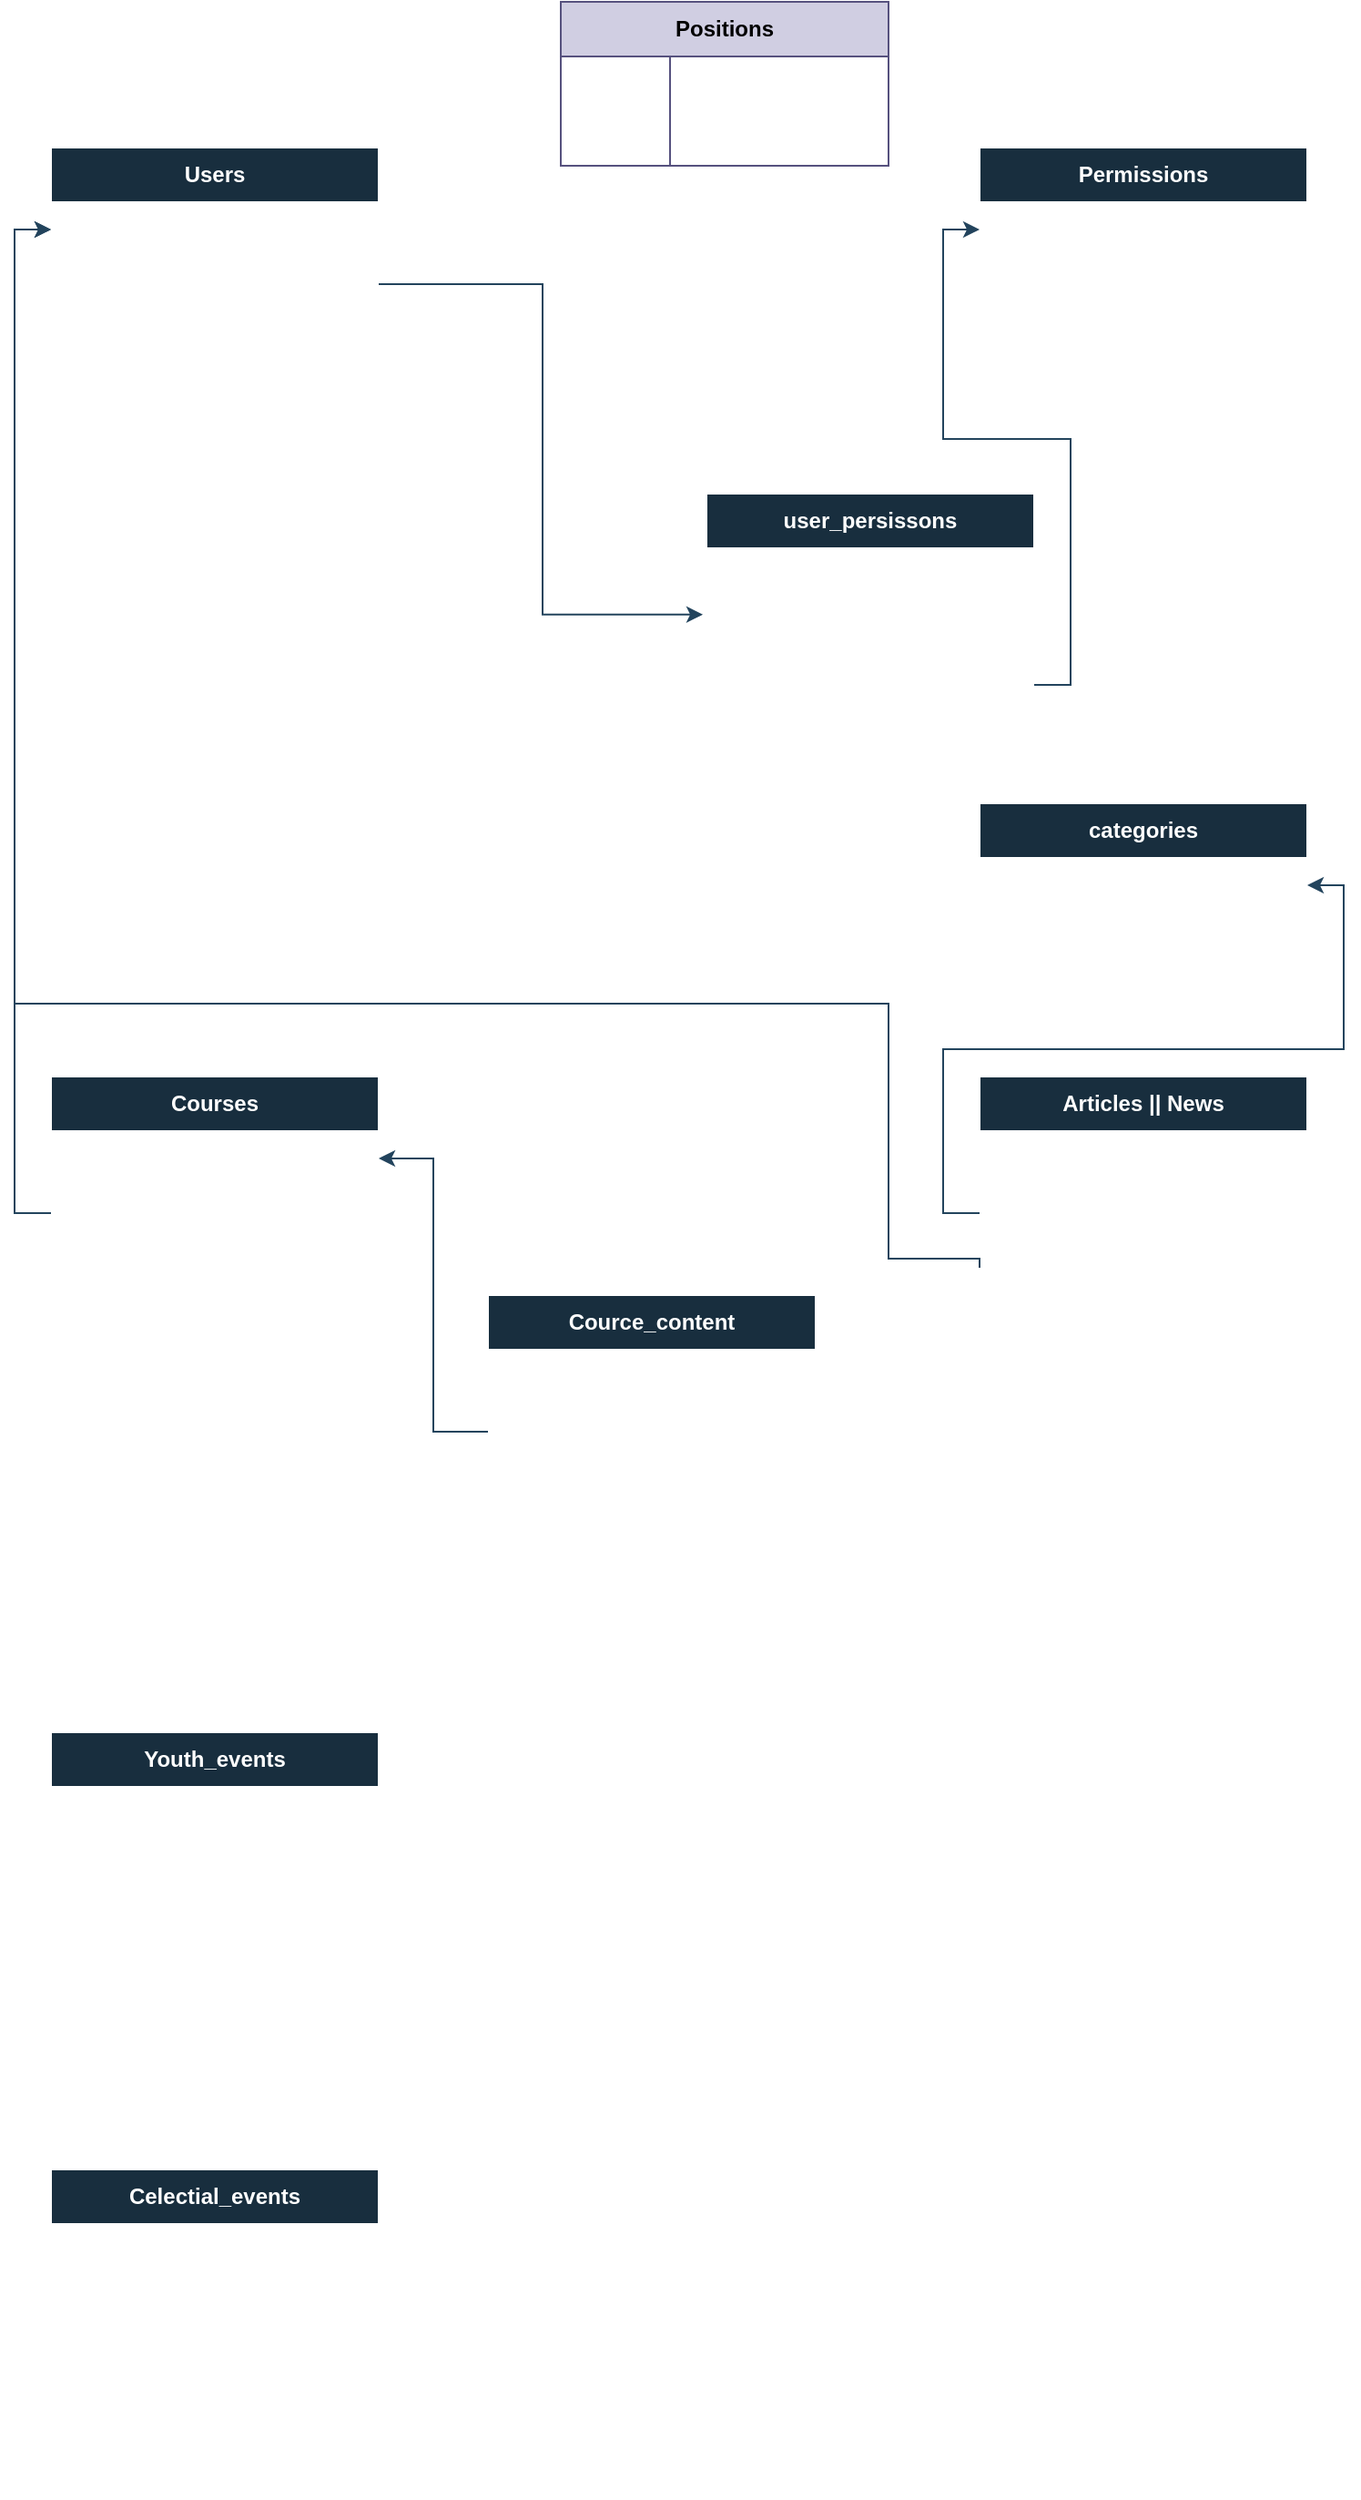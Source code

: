 <mxfile version="21.6.5" type="device">
  <diagram name="Page-1" id="Ozo45GHPGSd43qE5-Pqk">
    <mxGraphModel dx="1036" dy="623" grid="1" gridSize="10" guides="1" tooltips="1" connect="1" arrows="1" fold="1" page="0" pageScale="1" pageWidth="850" pageHeight="1100" math="0" shadow="0">
      <root>
        <mxCell id="0" />
        <mxCell id="1" parent="0" />
        <mxCell id="y_RNbKNA8iqJO-V6Iays-14" value="Users" style="shape=table;startSize=30;container=1;collapsible=1;childLayout=tableLayout;fixedRows=1;rowLines=0;fontStyle=1;align=center;resizeLast=1;html=1;whiteSpace=wrap;fillColor=#182E3E;strokeColor=#FFFFFF;labelBackgroundColor=none;fontColor=#FFFFFF;" parent="1" vertex="1">
          <mxGeometry x="90" y="80" width="180" height="240" as="geometry" />
        </mxCell>
        <mxCell id="y_RNbKNA8iqJO-V6Iays-15" value="" style="shape=tableRow;horizontal=0;startSize=0;swimlaneHead=0;swimlaneBody=0;fillColor=none;collapsible=0;dropTarget=0;points=[[0,0.5],[1,0.5]];portConstraint=eastwest;top=0;left=0;right=0;bottom=0;html=1;labelBackgroundColor=none;strokeColor=#FFFFFF;fontColor=#FFFFFF;" parent="y_RNbKNA8iqJO-V6Iays-14" vertex="1">
          <mxGeometry y="30" width="180" height="30" as="geometry" />
        </mxCell>
        <mxCell id="y_RNbKNA8iqJO-V6Iays-16" value="PK" style="shape=partialRectangle;connectable=0;fillColor=none;top=0;left=0;bottom=0;right=0;fontStyle=1;overflow=hidden;html=1;whiteSpace=wrap;labelBackgroundColor=none;strokeColor=#FFFFFF;fontColor=#FFFFFF;" parent="y_RNbKNA8iqJO-V6Iays-15" vertex="1">
          <mxGeometry width="60" height="30" as="geometry">
            <mxRectangle width="60" height="30" as="alternateBounds" />
          </mxGeometry>
        </mxCell>
        <mxCell id="y_RNbKNA8iqJO-V6Iays-17" value="ID" style="shape=partialRectangle;connectable=0;fillColor=none;top=0;left=0;bottom=0;right=0;align=left;spacingLeft=6;fontStyle=5;overflow=hidden;html=1;whiteSpace=wrap;labelBackgroundColor=none;strokeColor=#FFFFFF;fontColor=#FFFFFF;" parent="y_RNbKNA8iqJO-V6Iays-15" vertex="1">
          <mxGeometry x="60" width="120" height="30" as="geometry">
            <mxRectangle width="120" height="30" as="alternateBounds" />
          </mxGeometry>
        </mxCell>
        <mxCell id="y_RNbKNA8iqJO-V6Iays-30" style="shape=tableRow;horizontal=0;startSize=0;swimlaneHead=0;swimlaneBody=0;fillColor=none;collapsible=0;dropTarget=0;points=[[0,0.5],[1,0.5]];portConstraint=eastwest;top=0;left=0;right=0;bottom=0;html=1;labelBackgroundColor=none;strokeColor=#FFFFFF;fontColor=#FFFFFF;" parent="y_RNbKNA8iqJO-V6Iays-14" vertex="1">
          <mxGeometry y="60" width="180" height="30" as="geometry" />
        </mxCell>
        <mxCell id="y_RNbKNA8iqJO-V6Iays-31" value="&lt;b&gt;FK&lt;/b&gt;" style="shape=partialRectangle;connectable=0;fillColor=none;top=0;left=0;bottom=0;right=0;editable=1;overflow=hidden;html=1;whiteSpace=wrap;labelBackgroundColor=none;strokeColor=#FFFFFF;fontColor=#FFFFFF;" parent="y_RNbKNA8iqJO-V6Iays-30" vertex="1">
          <mxGeometry width="60" height="30" as="geometry">
            <mxRectangle width="60" height="30" as="alternateBounds" />
          </mxGeometry>
        </mxCell>
        <mxCell id="y_RNbKNA8iqJO-V6Iays-32" value="&lt;b&gt;Position&lt;/b&gt;" style="shape=partialRectangle;connectable=0;fillColor=none;top=0;left=0;bottom=0;right=0;align=left;spacingLeft=6;overflow=hidden;html=1;whiteSpace=wrap;labelBackgroundColor=none;strokeColor=#FFFFFF;fontColor=#FFFFFF;" parent="y_RNbKNA8iqJO-V6Iays-30" vertex="1">
          <mxGeometry x="60" width="120" height="30" as="geometry">
            <mxRectangle width="120" height="30" as="alternateBounds" />
          </mxGeometry>
        </mxCell>
        <mxCell id="y_RNbKNA8iqJO-V6Iays-21" value="" style="shape=tableRow;horizontal=0;startSize=0;swimlaneHead=0;swimlaneBody=0;fillColor=none;collapsible=0;dropTarget=0;points=[[0,0.5],[1,0.5]];portConstraint=eastwest;top=0;left=0;right=0;bottom=0;html=1;labelBackgroundColor=none;strokeColor=#FFFFFF;fontColor=#FFFFFF;" parent="y_RNbKNA8iqJO-V6Iays-14" vertex="1">
          <mxGeometry y="90" width="180" height="30" as="geometry" />
        </mxCell>
        <mxCell id="y_RNbKNA8iqJO-V6Iays-22" value="" style="shape=partialRectangle;connectable=0;fillColor=none;top=0;left=0;bottom=0;right=0;editable=1;overflow=hidden;html=1;whiteSpace=wrap;labelBackgroundColor=none;strokeColor=#FFFFFF;fontColor=#FFFFFF;" parent="y_RNbKNA8iqJO-V6Iays-21" vertex="1">
          <mxGeometry width="60" height="30" as="geometry">
            <mxRectangle width="60" height="30" as="alternateBounds" />
          </mxGeometry>
        </mxCell>
        <mxCell id="y_RNbKNA8iqJO-V6Iays-23" value="Name" style="shape=partialRectangle;connectable=0;fillColor=none;top=0;left=0;bottom=0;right=0;align=left;spacingLeft=6;overflow=hidden;html=1;whiteSpace=wrap;labelBackgroundColor=none;strokeColor=#FFFFFF;fontColor=#FFFFFF;" parent="y_RNbKNA8iqJO-V6Iays-21" vertex="1">
          <mxGeometry x="60" width="120" height="30" as="geometry">
            <mxRectangle width="120" height="30" as="alternateBounds" />
          </mxGeometry>
        </mxCell>
        <mxCell id="y_RNbKNA8iqJO-V6Iays-24" value="" style="shape=tableRow;horizontal=0;startSize=0;swimlaneHead=0;swimlaneBody=0;fillColor=none;collapsible=0;dropTarget=0;points=[[0,0.5],[1,0.5]];portConstraint=eastwest;top=0;left=0;right=0;bottom=0;html=1;labelBackgroundColor=none;strokeColor=#FFFFFF;fontColor=#FFFFFF;" parent="y_RNbKNA8iqJO-V6Iays-14" vertex="1">
          <mxGeometry y="120" width="180" height="30" as="geometry" />
        </mxCell>
        <mxCell id="y_RNbKNA8iqJO-V6Iays-25" value="" style="shape=partialRectangle;connectable=0;fillColor=none;top=0;left=0;bottom=0;right=0;editable=1;overflow=hidden;html=1;whiteSpace=wrap;labelBackgroundColor=none;strokeColor=#FFFFFF;fontColor=#FFFFFF;" parent="y_RNbKNA8iqJO-V6Iays-24" vertex="1">
          <mxGeometry width="60" height="30" as="geometry">
            <mxRectangle width="60" height="30" as="alternateBounds" />
          </mxGeometry>
        </mxCell>
        <mxCell id="y_RNbKNA8iqJO-V6Iays-26" value="Birth_day" style="shape=partialRectangle;connectable=0;fillColor=none;top=0;left=0;bottom=0;right=0;align=left;spacingLeft=6;overflow=hidden;html=1;whiteSpace=wrap;labelBackgroundColor=none;strokeColor=#FFFFFF;fontColor=#FFFFFF;" parent="y_RNbKNA8iqJO-V6Iays-24" vertex="1">
          <mxGeometry x="60" width="120" height="30" as="geometry">
            <mxRectangle width="120" height="30" as="alternateBounds" />
          </mxGeometry>
        </mxCell>
        <mxCell id="y_RNbKNA8iqJO-V6Iays-27" style="shape=tableRow;horizontal=0;startSize=0;swimlaneHead=0;swimlaneBody=0;fillColor=none;collapsible=0;dropTarget=0;points=[[0,0.5],[1,0.5]];portConstraint=eastwest;top=0;left=0;right=0;bottom=0;html=1;labelBackgroundColor=none;strokeColor=#FFFFFF;fontColor=#FFFFFF;" parent="y_RNbKNA8iqJO-V6Iays-14" vertex="1">
          <mxGeometry y="150" width="180" height="30" as="geometry" />
        </mxCell>
        <mxCell id="y_RNbKNA8iqJO-V6Iays-28" style="shape=partialRectangle;connectable=0;fillColor=none;top=0;left=0;bottom=0;right=0;editable=1;overflow=hidden;html=1;whiteSpace=wrap;labelBackgroundColor=none;strokeColor=#FFFFFF;fontColor=#FFFFFF;" parent="y_RNbKNA8iqJO-V6Iays-27" vertex="1">
          <mxGeometry width="60" height="30" as="geometry">
            <mxRectangle width="60" height="30" as="alternateBounds" />
          </mxGeometry>
        </mxCell>
        <mxCell id="y_RNbKNA8iqJO-V6Iays-29" value="Sex" style="shape=partialRectangle;connectable=0;fillColor=none;top=0;left=0;bottom=0;right=0;align=left;spacingLeft=6;overflow=hidden;html=1;whiteSpace=wrap;labelBackgroundColor=none;strokeColor=#FFFFFF;fontColor=#FFFFFF;" parent="y_RNbKNA8iqJO-V6Iays-27" vertex="1">
          <mxGeometry x="60" width="120" height="30" as="geometry">
            <mxRectangle width="120" height="30" as="alternateBounds" />
          </mxGeometry>
        </mxCell>
        <mxCell id="y_RNbKNA8iqJO-V6Iays-33" style="shape=tableRow;horizontal=0;startSize=0;swimlaneHead=0;swimlaneBody=0;fillColor=none;collapsible=0;dropTarget=0;points=[[0,0.5],[1,0.5]];portConstraint=eastwest;top=0;left=0;right=0;bottom=0;html=1;labelBackgroundColor=none;strokeColor=#FFFFFF;fontColor=#FFFFFF;" parent="y_RNbKNA8iqJO-V6Iays-14" vertex="1">
          <mxGeometry y="180" width="180" height="30" as="geometry" />
        </mxCell>
        <mxCell id="y_RNbKNA8iqJO-V6Iays-34" style="shape=partialRectangle;connectable=0;fillColor=none;top=0;left=0;bottom=0;right=0;editable=1;overflow=hidden;html=1;whiteSpace=wrap;labelBackgroundColor=none;strokeColor=#FFFFFF;fontColor=#FFFFFF;" parent="y_RNbKNA8iqJO-V6Iays-33" vertex="1">
          <mxGeometry width="60" height="30" as="geometry">
            <mxRectangle width="60" height="30" as="alternateBounds" />
          </mxGeometry>
        </mxCell>
        <mxCell id="y_RNbKNA8iqJO-V6Iays-35" value="Email" style="shape=partialRectangle;connectable=0;fillColor=none;top=0;left=0;bottom=0;right=0;align=left;spacingLeft=6;overflow=hidden;html=1;whiteSpace=wrap;labelBackgroundColor=none;strokeColor=#FFFFFF;fontColor=#FFFFFF;" parent="y_RNbKNA8iqJO-V6Iays-33" vertex="1">
          <mxGeometry x="60" width="120" height="30" as="geometry">
            <mxRectangle width="120" height="30" as="alternateBounds" />
          </mxGeometry>
        </mxCell>
        <mxCell id="y_RNbKNA8iqJO-V6Iays-36" style="shape=tableRow;horizontal=0;startSize=0;swimlaneHead=0;swimlaneBody=0;fillColor=none;collapsible=0;dropTarget=0;points=[[0,0.5],[1,0.5]];portConstraint=eastwest;top=0;left=0;right=0;bottom=0;html=1;labelBackgroundColor=none;strokeColor=#FFFFFF;fontColor=#FFFFFF;" parent="y_RNbKNA8iqJO-V6Iays-14" vertex="1">
          <mxGeometry y="210" width="180" height="30" as="geometry" />
        </mxCell>
        <mxCell id="y_RNbKNA8iqJO-V6Iays-37" style="shape=partialRectangle;connectable=0;fillColor=none;top=0;left=0;bottom=0;right=0;editable=1;overflow=hidden;html=1;whiteSpace=wrap;labelBackgroundColor=none;strokeColor=#FFFFFF;fontColor=#FFFFFF;" parent="y_RNbKNA8iqJO-V6Iays-36" vertex="1">
          <mxGeometry width="60" height="30" as="geometry">
            <mxRectangle width="60" height="30" as="alternateBounds" />
          </mxGeometry>
        </mxCell>
        <mxCell id="y_RNbKNA8iqJO-V6Iays-38" value="Password" style="shape=partialRectangle;connectable=0;fillColor=none;top=0;left=0;bottom=0;right=0;align=left;spacingLeft=6;overflow=hidden;html=1;whiteSpace=wrap;labelBackgroundColor=none;strokeColor=#FFFFFF;fontColor=#FFFFFF;" parent="y_RNbKNA8iqJO-V6Iays-36" vertex="1">
          <mxGeometry x="60" width="120" height="30" as="geometry">
            <mxRectangle width="120" height="30" as="alternateBounds" />
          </mxGeometry>
        </mxCell>
        <mxCell id="y_RNbKNA8iqJO-V6Iays-63" value="Positions" style="shape=table;startSize=30;container=1;collapsible=1;childLayout=tableLayout;fixedRows=1;rowLines=0;fontStyle=1;align=center;resizeLast=1;html=1;whiteSpace=wrap;fillColor=#d0cee2;strokeColor=#56517e;labelBackgroundColor=none;" parent="1" vertex="1">
          <mxGeometry x="370" width="180" height="90" as="geometry" />
        </mxCell>
        <mxCell id="y_RNbKNA8iqJO-V6Iays-64" value="" style="shape=tableRow;horizontal=0;startSize=0;swimlaneHead=0;swimlaneBody=0;fillColor=none;collapsible=0;dropTarget=0;points=[[0,0.5],[1,0.5]];portConstraint=eastwest;top=0;left=0;right=0;bottom=0;html=1;labelBackgroundColor=none;strokeColor=#FFFFFF;fontColor=#FFFFFF;" parent="y_RNbKNA8iqJO-V6Iays-63" vertex="1">
          <mxGeometry y="30" width="180" height="30" as="geometry" />
        </mxCell>
        <mxCell id="y_RNbKNA8iqJO-V6Iays-65" value="PK" style="shape=partialRectangle;connectable=0;fillColor=none;top=0;left=0;bottom=0;right=0;fontStyle=1;overflow=hidden;html=1;whiteSpace=wrap;labelBackgroundColor=none;strokeColor=#FFFFFF;fontColor=#FFFFFF;" parent="y_RNbKNA8iqJO-V6Iays-64" vertex="1">
          <mxGeometry width="60" height="30" as="geometry">
            <mxRectangle width="60" height="30" as="alternateBounds" />
          </mxGeometry>
        </mxCell>
        <mxCell id="y_RNbKNA8iqJO-V6Iays-66" value="ID" style="shape=partialRectangle;connectable=0;fillColor=none;top=0;left=0;bottom=0;right=0;align=left;spacingLeft=6;fontStyle=5;overflow=hidden;html=1;whiteSpace=wrap;labelBackgroundColor=none;strokeColor=#FFFFFF;fontColor=#FFFFFF;" parent="y_RNbKNA8iqJO-V6Iays-64" vertex="1">
          <mxGeometry x="60" width="120" height="30" as="geometry">
            <mxRectangle width="120" height="30" as="alternateBounds" />
          </mxGeometry>
        </mxCell>
        <mxCell id="y_RNbKNA8iqJO-V6Iays-70" value="" style="shape=tableRow;horizontal=0;startSize=0;swimlaneHead=0;swimlaneBody=0;fillColor=none;collapsible=0;dropTarget=0;points=[[0,0.5],[1,0.5]];portConstraint=eastwest;top=0;left=0;right=0;bottom=0;html=1;labelBackgroundColor=none;strokeColor=#FFFFFF;fontColor=#FFFFFF;" parent="y_RNbKNA8iqJO-V6Iays-63" vertex="1">
          <mxGeometry y="60" width="180" height="30" as="geometry" />
        </mxCell>
        <mxCell id="y_RNbKNA8iqJO-V6Iays-71" value="" style="shape=partialRectangle;connectable=0;fillColor=none;top=0;left=0;bottom=0;right=0;editable=1;overflow=hidden;html=1;whiteSpace=wrap;labelBackgroundColor=none;strokeColor=#FFFFFF;fontColor=#FFFFFF;" parent="y_RNbKNA8iqJO-V6Iays-70" vertex="1">
          <mxGeometry width="60" height="30" as="geometry">
            <mxRectangle width="60" height="30" as="alternateBounds" />
          </mxGeometry>
        </mxCell>
        <mxCell id="y_RNbKNA8iqJO-V6Iays-72" value="Name" style="shape=partialRectangle;connectable=0;fillColor=none;top=0;left=0;bottom=0;right=0;align=left;spacingLeft=6;overflow=hidden;html=1;whiteSpace=wrap;labelBackgroundColor=none;strokeColor=#FFFFFF;fontColor=#FFFFFF;" parent="y_RNbKNA8iqJO-V6Iays-70" vertex="1">
          <mxGeometry x="60" width="120" height="30" as="geometry">
            <mxRectangle width="120" height="30" as="alternateBounds" />
          </mxGeometry>
        </mxCell>
        <mxCell id="y_RNbKNA8iqJO-V6Iays-85" value="Permissions" style="shape=table;startSize=30;container=1;collapsible=1;childLayout=tableLayout;fixedRows=1;rowLines=0;fontStyle=1;align=center;resizeLast=1;html=1;whiteSpace=wrap;fillColor=#182E3E;fontColor=#FFFFFF;strokeColor=#FFFFFF;labelBackgroundColor=none;" parent="1" vertex="1">
          <mxGeometry x="600" y="80" width="180" height="120" as="geometry" />
        </mxCell>
        <mxCell id="y_RNbKNA8iqJO-V6Iays-86" value="" style="shape=tableRow;horizontal=0;startSize=0;swimlaneHead=0;swimlaneBody=0;fillColor=none;collapsible=0;dropTarget=0;points=[[0,0.5],[1,0.5]];portConstraint=eastwest;top=0;left=0;right=0;bottom=0;html=1;labelBackgroundColor=none;strokeColor=#FFFFFF;fontColor=#FFFFFF;" parent="y_RNbKNA8iqJO-V6Iays-85" vertex="1">
          <mxGeometry y="30" width="180" height="30" as="geometry" />
        </mxCell>
        <mxCell id="y_RNbKNA8iqJO-V6Iays-87" value="PK" style="shape=partialRectangle;connectable=0;fillColor=none;top=0;left=0;bottom=0;right=0;fontStyle=1;overflow=hidden;html=1;whiteSpace=wrap;labelBackgroundColor=none;strokeColor=#FFFFFF;fontColor=#FFFFFF;" parent="y_RNbKNA8iqJO-V6Iays-86" vertex="1">
          <mxGeometry width="60" height="30" as="geometry">
            <mxRectangle width="60" height="30" as="alternateBounds" />
          </mxGeometry>
        </mxCell>
        <mxCell id="y_RNbKNA8iqJO-V6Iays-88" value="ID" style="shape=partialRectangle;connectable=0;fillColor=none;top=0;left=0;bottom=0;right=0;align=left;spacingLeft=6;fontStyle=5;overflow=hidden;html=1;whiteSpace=wrap;labelBackgroundColor=none;strokeColor=#FFFFFF;fontColor=#FFFFFF;" parent="y_RNbKNA8iqJO-V6Iays-86" vertex="1">
          <mxGeometry x="60" width="120" height="30" as="geometry">
            <mxRectangle width="120" height="30" as="alternateBounds" />
          </mxGeometry>
        </mxCell>
        <mxCell id="y_RNbKNA8iqJO-V6Iays-89" value="" style="shape=tableRow;horizontal=0;startSize=0;swimlaneHead=0;swimlaneBody=0;fillColor=none;collapsible=0;dropTarget=0;points=[[0,0.5],[1,0.5]];portConstraint=eastwest;top=0;left=0;right=0;bottom=0;html=1;labelBackgroundColor=none;strokeColor=#FFFFFF;fontColor=#FFFFFF;" parent="y_RNbKNA8iqJO-V6Iays-85" vertex="1">
          <mxGeometry y="60" width="180" height="30" as="geometry" />
        </mxCell>
        <mxCell id="y_RNbKNA8iqJO-V6Iays-90" value="" style="shape=partialRectangle;connectable=0;fillColor=none;top=0;left=0;bottom=0;right=0;editable=1;overflow=hidden;html=1;whiteSpace=wrap;labelBackgroundColor=none;strokeColor=#FFFFFF;fontColor=#FFFFFF;" parent="y_RNbKNA8iqJO-V6Iays-89" vertex="1">
          <mxGeometry width="60" height="30" as="geometry">
            <mxRectangle width="60" height="30" as="alternateBounds" />
          </mxGeometry>
        </mxCell>
        <mxCell id="y_RNbKNA8iqJO-V6Iays-91" value="Name" style="shape=partialRectangle;connectable=0;fillColor=none;top=0;left=0;bottom=0;right=0;align=left;spacingLeft=6;overflow=hidden;html=1;whiteSpace=wrap;labelBackgroundColor=none;strokeColor=#FFFFFF;fontColor=#FFFFFF;" parent="y_RNbKNA8iqJO-V6Iays-89" vertex="1">
          <mxGeometry x="60" width="120" height="30" as="geometry">
            <mxRectangle width="120" height="30" as="alternateBounds" />
          </mxGeometry>
        </mxCell>
        <mxCell id="y_RNbKNA8iqJO-V6Iays-92" style="shape=tableRow;horizontal=0;startSize=0;swimlaneHead=0;swimlaneBody=0;fillColor=none;collapsible=0;dropTarget=0;points=[[0,0.5],[1,0.5]];portConstraint=eastwest;top=0;left=0;right=0;bottom=0;html=1;labelBackgroundColor=none;strokeColor=#FFFFFF;fontColor=#FFFFFF;" parent="y_RNbKNA8iqJO-V6Iays-85" vertex="1">
          <mxGeometry y="90" width="180" height="30" as="geometry" />
        </mxCell>
        <mxCell id="y_RNbKNA8iqJO-V6Iays-93" style="shape=partialRectangle;connectable=0;fillColor=none;top=0;left=0;bottom=0;right=0;editable=1;overflow=hidden;html=1;whiteSpace=wrap;labelBackgroundColor=none;strokeColor=#FFFFFF;fontColor=#FFFFFF;" parent="y_RNbKNA8iqJO-V6Iays-92" vertex="1">
          <mxGeometry width="60" height="30" as="geometry">
            <mxRectangle width="60" height="30" as="alternateBounds" />
          </mxGeometry>
        </mxCell>
        <mxCell id="y_RNbKNA8iqJO-V6Iays-94" value="Details" style="shape=partialRectangle;connectable=0;fillColor=none;top=0;left=0;bottom=0;right=0;align=left;spacingLeft=6;overflow=hidden;html=1;whiteSpace=wrap;labelBackgroundColor=none;strokeColor=#FFFFFF;fontColor=#FFFFFF;" parent="y_RNbKNA8iqJO-V6Iays-92" vertex="1">
          <mxGeometry x="60" width="120" height="30" as="geometry">
            <mxRectangle width="120" height="30" as="alternateBounds" />
          </mxGeometry>
        </mxCell>
        <mxCell id="y_RNbKNA8iqJO-V6Iays-95" value="user_persissons" style="shape=table;startSize=30;container=1;collapsible=1;childLayout=tableLayout;fixedRows=1;rowLines=0;fontStyle=1;align=center;resizeLast=1;html=1;whiteSpace=wrap;labelBackgroundColor=none;fillColor=#182E3E;strokeColor=#FFFFFF;fontColor=#FFFFFF;" parent="1" vertex="1">
          <mxGeometry x="450" y="270" width="180" height="120" as="geometry" />
        </mxCell>
        <mxCell id="y_RNbKNA8iqJO-V6Iays-96" value="" style="shape=tableRow;horizontal=0;startSize=0;swimlaneHead=0;swimlaneBody=0;fillColor=none;collapsible=0;dropTarget=0;points=[[0,0.5],[1,0.5]];portConstraint=eastwest;top=0;left=0;right=0;bottom=0;html=1;labelBackgroundColor=none;strokeColor=#FFFFFF;fontColor=#FFFFFF;" parent="y_RNbKNA8iqJO-V6Iays-95" vertex="1">
          <mxGeometry y="30" width="180" height="30" as="geometry" />
        </mxCell>
        <mxCell id="y_RNbKNA8iqJO-V6Iays-97" value="PK" style="shape=partialRectangle;connectable=0;fillColor=none;top=0;left=0;bottom=0;right=0;fontStyle=1;overflow=hidden;html=1;whiteSpace=wrap;labelBackgroundColor=none;strokeColor=#FFFFFF;fontColor=#FFFFFF;" parent="y_RNbKNA8iqJO-V6Iays-96" vertex="1">
          <mxGeometry width="60" height="30" as="geometry">
            <mxRectangle width="60" height="30" as="alternateBounds" />
          </mxGeometry>
        </mxCell>
        <mxCell id="y_RNbKNA8iqJO-V6Iays-98" value="ID" style="shape=partialRectangle;connectable=0;fillColor=none;top=0;left=0;bottom=0;right=0;align=left;spacingLeft=6;fontStyle=5;overflow=hidden;html=1;whiteSpace=wrap;labelBackgroundColor=none;strokeColor=#FFFFFF;fontColor=#FFFFFF;" parent="y_RNbKNA8iqJO-V6Iays-96" vertex="1">
          <mxGeometry x="60" width="120" height="30" as="geometry">
            <mxRectangle width="120" height="30" as="alternateBounds" />
          </mxGeometry>
        </mxCell>
        <mxCell id="y_RNbKNA8iqJO-V6Iays-99" value="" style="shape=tableRow;horizontal=0;startSize=0;swimlaneHead=0;swimlaneBody=0;fillColor=none;collapsible=0;dropTarget=0;points=[[0,0.5],[1,0.5]];portConstraint=eastwest;top=0;left=0;right=0;bottom=0;html=1;labelBackgroundColor=none;strokeColor=#FFFFFF;fontColor=#FFFFFF;" parent="y_RNbKNA8iqJO-V6Iays-95" vertex="1">
          <mxGeometry y="60" width="180" height="30" as="geometry" />
        </mxCell>
        <mxCell id="y_RNbKNA8iqJO-V6Iays-100" value="" style="shape=partialRectangle;connectable=0;fillColor=none;top=0;left=0;bottom=0;right=0;editable=1;overflow=hidden;html=1;whiteSpace=wrap;labelBackgroundColor=none;strokeColor=#FFFFFF;fontColor=#FFFFFF;" parent="y_RNbKNA8iqJO-V6Iays-99" vertex="1">
          <mxGeometry width="60" height="30" as="geometry">
            <mxRectangle width="60" height="30" as="alternateBounds" />
          </mxGeometry>
        </mxCell>
        <mxCell id="y_RNbKNA8iqJO-V6Iays-101" value="Position#" style="shape=partialRectangle;connectable=0;fillColor=none;top=0;left=0;bottom=0;right=0;align=left;spacingLeft=6;overflow=hidden;html=1;whiteSpace=wrap;labelBackgroundColor=none;strokeColor=#FFFFFF;fontColor=#FFFFFF;" parent="y_RNbKNA8iqJO-V6Iays-99" vertex="1">
          <mxGeometry x="60" width="120" height="30" as="geometry">
            <mxRectangle width="120" height="30" as="alternateBounds" />
          </mxGeometry>
        </mxCell>
        <mxCell id="y_RNbKNA8iqJO-V6Iays-102" style="shape=tableRow;horizontal=0;startSize=0;swimlaneHead=0;swimlaneBody=0;fillColor=none;collapsible=0;dropTarget=0;points=[[0,0.5],[1,0.5]];portConstraint=eastwest;top=0;left=0;right=0;bottom=0;html=1;labelBackgroundColor=none;strokeColor=#FFFFFF;fontColor=#FFFFFF;" parent="y_RNbKNA8iqJO-V6Iays-95" vertex="1">
          <mxGeometry y="90" width="180" height="30" as="geometry" />
        </mxCell>
        <mxCell id="y_RNbKNA8iqJO-V6Iays-103" style="shape=partialRectangle;connectable=0;fillColor=none;top=0;left=0;bottom=0;right=0;editable=1;overflow=hidden;html=1;whiteSpace=wrap;labelBackgroundColor=none;strokeColor=#FFFFFF;fontColor=#FFFFFF;" parent="y_RNbKNA8iqJO-V6Iays-102" vertex="1">
          <mxGeometry width="60" height="30" as="geometry">
            <mxRectangle width="60" height="30" as="alternateBounds" />
          </mxGeometry>
        </mxCell>
        <mxCell id="y_RNbKNA8iqJO-V6Iays-104" value="Permission#" style="shape=partialRectangle;connectable=0;fillColor=none;top=0;left=0;bottom=0;right=0;align=left;spacingLeft=6;overflow=hidden;html=1;whiteSpace=wrap;labelBackgroundColor=none;strokeColor=#FFFFFF;fontColor=#FFFFFF;" parent="y_RNbKNA8iqJO-V6Iays-102" vertex="1">
          <mxGeometry x="60" width="120" height="30" as="geometry">
            <mxRectangle width="120" height="30" as="alternateBounds" />
          </mxGeometry>
        </mxCell>
        <mxCell id="y_RNbKNA8iqJO-V6Iays-107" style="edgeStyle=orthogonalEdgeStyle;rounded=0;orthogonalLoop=1;jettySize=auto;html=1;exitX=1;exitY=0.5;exitDx=0;exitDy=0;entryX=0;entryY=0.5;entryDx=0;entryDy=0;labelBackgroundColor=none;strokeColor=#23445D;fontColor=default;" parent="1" source="y_RNbKNA8iqJO-V6Iays-102" target="y_RNbKNA8iqJO-V6Iays-86" edge="1">
          <mxGeometry relative="1" as="geometry">
            <Array as="points">
              <mxPoint x="650" y="375" />
              <mxPoint x="650" y="240" />
              <mxPoint x="580" y="240" />
              <mxPoint x="580" y="125" />
            </Array>
          </mxGeometry>
        </mxCell>
        <mxCell id="y_RNbKNA8iqJO-V6Iays-108" style="edgeStyle=orthogonalEdgeStyle;rounded=0;orthogonalLoop=1;jettySize=auto;html=1;exitX=1;exitY=0.5;exitDx=0;exitDy=0;entryX=-0.011;entryY=0.213;entryDx=0;entryDy=0;labelBackgroundColor=none;strokeColor=#23445D;fontColor=default;entryPerimeter=0;" parent="1" source="y_RNbKNA8iqJO-V6Iays-30" target="y_RNbKNA8iqJO-V6Iays-99" edge="1">
          <mxGeometry relative="1" as="geometry" />
        </mxCell>
        <mxCell id="y_RNbKNA8iqJO-V6Iays-109" value="Articles || News" style="shape=table;startSize=30;container=1;collapsible=1;childLayout=tableLayout;fixedRows=1;rowLines=0;fontStyle=1;align=center;resizeLast=1;html=1;whiteSpace=wrap;fillColor=#182E3E;strokeColor=#FFFFFF;labelBackgroundColor=none;fontColor=#FFFFFF;" parent="1" vertex="1">
          <mxGeometry x="600" y="590" width="180" height="210" as="geometry">
            <mxRectangle x="550" y="700" width="130" height="30" as="alternateBounds" />
          </mxGeometry>
        </mxCell>
        <mxCell id="y_RNbKNA8iqJO-V6Iays-110" value="" style="shape=tableRow;horizontal=0;startSize=0;swimlaneHead=0;swimlaneBody=0;fillColor=none;collapsible=0;dropTarget=0;points=[[0,0.5],[1,0.5]];portConstraint=eastwest;top=0;left=0;right=0;bottom=0;html=1;labelBackgroundColor=none;strokeColor=#FFFFFF;fontColor=#FFFFFF;" parent="y_RNbKNA8iqJO-V6Iays-109" vertex="1">
          <mxGeometry y="30" width="180" height="30" as="geometry" />
        </mxCell>
        <mxCell id="y_RNbKNA8iqJO-V6Iays-111" value="PK" style="shape=partialRectangle;connectable=0;fillColor=none;top=0;left=0;bottom=0;right=0;fontStyle=1;overflow=hidden;html=1;whiteSpace=wrap;labelBackgroundColor=none;strokeColor=#FFFFFF;fontColor=#FFFFFF;" parent="y_RNbKNA8iqJO-V6Iays-110" vertex="1">
          <mxGeometry width="60" height="30" as="geometry">
            <mxRectangle width="60" height="30" as="alternateBounds" />
          </mxGeometry>
        </mxCell>
        <mxCell id="y_RNbKNA8iqJO-V6Iays-112" value="ID" style="shape=partialRectangle;connectable=0;fillColor=none;top=0;left=0;bottom=0;right=0;align=left;spacingLeft=6;fontStyle=5;overflow=hidden;html=1;whiteSpace=wrap;labelBackgroundColor=none;strokeColor=#FFFFFF;fontColor=#FFFFFF;" parent="y_RNbKNA8iqJO-V6Iays-110" vertex="1">
          <mxGeometry x="60" width="120" height="30" as="geometry">
            <mxRectangle width="120" height="30" as="alternateBounds" />
          </mxGeometry>
        </mxCell>
        <mxCell id="y_RNbKNA8iqJO-V6Iays-263" style="shape=tableRow;horizontal=0;startSize=0;swimlaneHead=0;swimlaneBody=0;fillColor=none;collapsible=0;dropTarget=0;points=[[0,0.5],[1,0.5]];portConstraint=eastwest;top=0;left=0;right=0;bottom=0;html=1;labelBackgroundColor=none;strokeColor=#FFFFFF;fontColor=#FFFFFF;" parent="y_RNbKNA8iqJO-V6Iays-109" vertex="1">
          <mxGeometry y="60" width="180" height="30" as="geometry" />
        </mxCell>
        <mxCell id="y_RNbKNA8iqJO-V6Iays-264" value="&lt;b&gt;FK&lt;/b&gt;" style="shape=partialRectangle;connectable=0;fillColor=none;top=0;left=0;bottom=0;right=0;editable=1;overflow=hidden;html=1;whiteSpace=wrap;labelBackgroundColor=none;strokeColor=#FFFFFF;fontColor=#FFFFFF;" parent="y_RNbKNA8iqJO-V6Iays-263" vertex="1">
          <mxGeometry width="60" height="30" as="geometry">
            <mxRectangle width="60" height="30" as="alternateBounds" />
          </mxGeometry>
        </mxCell>
        <mxCell id="y_RNbKNA8iqJO-V6Iays-265" value="&lt;b&gt;Category#&lt;/b&gt;" style="shape=partialRectangle;connectable=0;fillColor=none;top=0;left=0;bottom=0;right=0;align=left;spacingLeft=6;overflow=hidden;html=1;whiteSpace=wrap;labelBackgroundColor=none;strokeColor=#FFFFFF;fontColor=#FFFFFF;" parent="y_RNbKNA8iqJO-V6Iays-263" vertex="1">
          <mxGeometry x="60" width="120" height="30" as="geometry">
            <mxRectangle width="120" height="30" as="alternateBounds" />
          </mxGeometry>
        </mxCell>
        <mxCell id="y_RNbKNA8iqJO-V6Iays-267" style="shape=tableRow;horizontal=0;startSize=0;swimlaneHead=0;swimlaneBody=0;fillColor=none;collapsible=0;dropTarget=0;points=[[0,0.5],[1,0.5]];portConstraint=eastwest;top=0;left=0;right=0;bottom=0;html=1;labelBackgroundColor=none;strokeColor=#FFFFFF;fontColor=#FFFFFF;" parent="y_RNbKNA8iqJO-V6Iays-109" vertex="1">
          <mxGeometry y="90" width="180" height="30" as="geometry" />
        </mxCell>
        <mxCell id="y_RNbKNA8iqJO-V6Iays-268" value="&lt;b&gt;FK&lt;/b&gt;" style="shape=partialRectangle;connectable=0;fillColor=none;top=0;left=0;bottom=0;right=0;editable=1;overflow=hidden;html=1;whiteSpace=wrap;labelBackgroundColor=none;strokeColor=#FFFFFF;fontColor=#FFFFFF;" parent="y_RNbKNA8iqJO-V6Iays-267" vertex="1">
          <mxGeometry width="60" height="30" as="geometry">
            <mxRectangle width="60" height="30" as="alternateBounds" />
          </mxGeometry>
        </mxCell>
        <mxCell id="y_RNbKNA8iqJO-V6Iays-269" value="&lt;b&gt;Author&lt;/b&gt;" style="shape=partialRectangle;connectable=0;fillColor=none;top=0;left=0;bottom=0;right=0;align=left;spacingLeft=6;overflow=hidden;html=1;whiteSpace=wrap;labelBackgroundColor=none;strokeColor=#FFFFFF;fontColor=#FFFFFF;" parent="y_RNbKNA8iqJO-V6Iays-267" vertex="1">
          <mxGeometry x="60" width="120" height="30" as="geometry">
            <mxRectangle width="120" height="30" as="alternateBounds" />
          </mxGeometry>
        </mxCell>
        <mxCell id="y_RNbKNA8iqJO-V6Iays-116" value="" style="shape=tableRow;horizontal=0;startSize=0;swimlaneHead=0;swimlaneBody=0;fillColor=none;collapsible=0;dropTarget=0;points=[[0,0.5],[1,0.5]];portConstraint=eastwest;top=0;left=0;right=0;bottom=0;html=1;labelBackgroundColor=none;strokeColor=#FFFFFF;fontColor=#FFFFFF;" parent="y_RNbKNA8iqJO-V6Iays-109" vertex="1">
          <mxGeometry y="120" width="180" height="30" as="geometry" />
        </mxCell>
        <mxCell id="y_RNbKNA8iqJO-V6Iays-117" value="" style="shape=partialRectangle;connectable=0;fillColor=none;top=0;left=0;bottom=0;right=0;editable=1;overflow=hidden;html=1;whiteSpace=wrap;labelBackgroundColor=none;strokeColor=#FFFFFF;fontColor=#FFFFFF;" parent="y_RNbKNA8iqJO-V6Iays-116" vertex="1">
          <mxGeometry width="60" height="30" as="geometry">
            <mxRectangle width="60" height="30" as="alternateBounds" />
          </mxGeometry>
        </mxCell>
        <mxCell id="y_RNbKNA8iqJO-V6Iays-118" value="Title" style="shape=partialRectangle;connectable=0;fillColor=none;top=0;left=0;bottom=0;right=0;align=left;spacingLeft=6;overflow=hidden;html=1;whiteSpace=wrap;labelBackgroundColor=none;strokeColor=#FFFFFF;fontColor=#FFFFFF;" parent="y_RNbKNA8iqJO-V6Iays-116" vertex="1">
          <mxGeometry x="60" width="120" height="30" as="geometry">
            <mxRectangle width="120" height="30" as="alternateBounds" />
          </mxGeometry>
        </mxCell>
        <mxCell id="y_RNbKNA8iqJO-V6Iays-119" value="" style="shape=tableRow;horizontal=0;startSize=0;swimlaneHead=0;swimlaneBody=0;fillColor=none;collapsible=0;dropTarget=0;points=[[0,0.5],[1,0.5]];portConstraint=eastwest;top=0;left=0;right=0;bottom=0;html=1;labelBackgroundColor=none;strokeColor=#FFFFFF;fontColor=#FFFFFF;" parent="y_RNbKNA8iqJO-V6Iays-109" vertex="1">
          <mxGeometry y="150" width="180" height="30" as="geometry" />
        </mxCell>
        <mxCell id="y_RNbKNA8iqJO-V6Iays-120" value="" style="shape=partialRectangle;connectable=0;fillColor=none;top=0;left=0;bottom=0;right=0;editable=1;overflow=hidden;html=1;whiteSpace=wrap;labelBackgroundColor=none;strokeColor=#FFFFFF;fontColor=#FFFFFF;" parent="y_RNbKNA8iqJO-V6Iays-119" vertex="1">
          <mxGeometry width="60" height="30" as="geometry">
            <mxRectangle width="60" height="30" as="alternateBounds" />
          </mxGeometry>
        </mxCell>
        <mxCell id="y_RNbKNA8iqJO-V6Iays-121" value="Text" style="shape=partialRectangle;connectable=0;fillColor=none;top=0;left=0;bottom=0;right=0;align=left;spacingLeft=6;overflow=hidden;html=1;whiteSpace=wrap;labelBackgroundColor=none;strokeColor=#FFFFFF;fontColor=#FFFFFF;" parent="y_RNbKNA8iqJO-V6Iays-119" vertex="1">
          <mxGeometry x="60" width="120" height="30" as="geometry">
            <mxRectangle width="120" height="30" as="alternateBounds" />
          </mxGeometry>
        </mxCell>
        <mxCell id="y_RNbKNA8iqJO-V6Iays-122" style="shape=tableRow;horizontal=0;startSize=0;swimlaneHead=0;swimlaneBody=0;fillColor=none;collapsible=0;dropTarget=0;points=[[0,0.5],[1,0.5]];portConstraint=eastwest;top=0;left=0;right=0;bottom=0;html=1;labelBackgroundColor=none;strokeColor=#FFFFFF;fontColor=#FFFFFF;" parent="y_RNbKNA8iqJO-V6Iays-109" vertex="1">
          <mxGeometry y="180" width="180" height="30" as="geometry" />
        </mxCell>
        <mxCell id="y_RNbKNA8iqJO-V6Iays-123" style="shape=partialRectangle;connectable=0;fillColor=none;top=0;left=0;bottom=0;right=0;editable=1;overflow=hidden;html=1;whiteSpace=wrap;labelBackgroundColor=none;strokeColor=#FFFFFF;fontColor=#FFFFFF;" parent="y_RNbKNA8iqJO-V6Iays-122" vertex="1">
          <mxGeometry width="60" height="30" as="geometry">
            <mxRectangle width="60" height="30" as="alternateBounds" />
          </mxGeometry>
        </mxCell>
        <mxCell id="y_RNbKNA8iqJO-V6Iays-124" value="Resourcs" style="shape=partialRectangle;connectable=0;fillColor=none;top=0;left=0;bottom=0;right=0;align=left;spacingLeft=6;overflow=hidden;html=1;whiteSpace=wrap;labelBackgroundColor=none;strokeColor=#FFFFFF;fontColor=#FFFFFF;" parent="y_RNbKNA8iqJO-V6Iays-122" vertex="1">
          <mxGeometry x="60" width="120" height="30" as="geometry">
            <mxRectangle width="120" height="30" as="alternateBounds" />
          </mxGeometry>
        </mxCell>
        <mxCell id="y_RNbKNA8iqJO-V6Iays-167" value="Youth_events" style="shape=table;startSize=30;container=1;collapsible=1;childLayout=tableLayout;fixedRows=1;rowLines=0;fontStyle=1;align=center;resizeLast=1;html=1;whiteSpace=wrap;fillColor=#182E3E;strokeColor=#FFFFFF;labelBackgroundColor=none;fontColor=#FFFFFF;" parent="1" vertex="1">
          <mxGeometry x="90" y="950" width="180" height="180" as="geometry">
            <mxRectangle x="840" y="700" width="120" height="30" as="alternateBounds" />
          </mxGeometry>
        </mxCell>
        <mxCell id="y_RNbKNA8iqJO-V6Iays-168" value="" style="shape=tableRow;horizontal=0;startSize=0;swimlaneHead=0;swimlaneBody=0;fillColor=none;collapsible=0;dropTarget=0;points=[[0,0.5],[1,0.5]];portConstraint=eastwest;top=0;left=0;right=0;bottom=0;html=1;labelBackgroundColor=none;strokeColor=#FFFFFF;fontColor=#FFFFFF;" parent="y_RNbKNA8iqJO-V6Iays-167" vertex="1">
          <mxGeometry y="30" width="180" height="30" as="geometry" />
        </mxCell>
        <mxCell id="y_RNbKNA8iqJO-V6Iays-169" value="PK" style="shape=partialRectangle;connectable=0;fillColor=none;top=0;left=0;bottom=0;right=0;fontStyle=1;overflow=hidden;html=1;whiteSpace=wrap;labelBackgroundColor=none;strokeColor=#FFFFFF;fontColor=#FFFFFF;" parent="y_RNbKNA8iqJO-V6Iays-168" vertex="1">
          <mxGeometry width="60" height="30" as="geometry">
            <mxRectangle width="60" height="30" as="alternateBounds" />
          </mxGeometry>
        </mxCell>
        <mxCell id="y_RNbKNA8iqJO-V6Iays-170" value="ID" style="shape=partialRectangle;connectable=0;fillColor=none;top=0;left=0;bottom=0;right=0;align=left;spacingLeft=6;fontStyle=5;overflow=hidden;html=1;whiteSpace=wrap;labelBackgroundColor=none;strokeColor=#FFFFFF;fontColor=#FFFFFF;" parent="y_RNbKNA8iqJO-V6Iays-168" vertex="1">
          <mxGeometry x="60" width="120" height="30" as="geometry">
            <mxRectangle width="120" height="30" as="alternateBounds" />
          </mxGeometry>
        </mxCell>
        <mxCell id="y_RNbKNA8iqJO-V6Iays-174" value="" style="shape=tableRow;horizontal=0;startSize=0;swimlaneHead=0;swimlaneBody=0;fillColor=none;collapsible=0;dropTarget=0;points=[[0,0.5],[1,0.5]];portConstraint=eastwest;top=0;left=0;right=0;bottom=0;html=1;labelBackgroundColor=none;strokeColor=#FFFFFF;fontColor=#FFFFFF;" parent="y_RNbKNA8iqJO-V6Iays-167" vertex="1">
          <mxGeometry y="60" width="180" height="30" as="geometry" />
        </mxCell>
        <mxCell id="y_RNbKNA8iqJO-V6Iays-175" value="" style="shape=partialRectangle;connectable=0;fillColor=none;top=0;left=0;bottom=0;right=0;editable=1;overflow=hidden;html=1;whiteSpace=wrap;labelBackgroundColor=none;strokeColor=#FFFFFF;fontColor=#FFFFFF;" parent="y_RNbKNA8iqJO-V6Iays-174" vertex="1">
          <mxGeometry width="60" height="30" as="geometry">
            <mxRectangle width="60" height="30" as="alternateBounds" />
          </mxGeometry>
        </mxCell>
        <mxCell id="y_RNbKNA8iqJO-V6Iays-176" value="Title" style="shape=partialRectangle;connectable=0;fillColor=none;top=0;left=0;bottom=0;right=0;align=left;spacingLeft=6;overflow=hidden;html=1;whiteSpace=wrap;labelBackgroundColor=none;strokeColor=#FFFFFF;fontColor=#FFFFFF;" parent="y_RNbKNA8iqJO-V6Iays-174" vertex="1">
          <mxGeometry x="60" width="120" height="30" as="geometry">
            <mxRectangle width="120" height="30" as="alternateBounds" />
          </mxGeometry>
        </mxCell>
        <mxCell id="y_RNbKNA8iqJO-V6Iays-177" value="" style="shape=tableRow;horizontal=0;startSize=0;swimlaneHead=0;swimlaneBody=0;fillColor=none;collapsible=0;dropTarget=0;points=[[0,0.5],[1,0.5]];portConstraint=eastwest;top=0;left=0;right=0;bottom=0;html=1;labelBackgroundColor=none;strokeColor=#FFFFFF;fontColor=#FFFFFF;" parent="y_RNbKNA8iqJO-V6Iays-167" vertex="1">
          <mxGeometry y="90" width="180" height="30" as="geometry" />
        </mxCell>
        <mxCell id="y_RNbKNA8iqJO-V6Iays-178" value="" style="shape=partialRectangle;connectable=0;fillColor=none;top=0;left=0;bottom=0;right=0;editable=1;overflow=hidden;html=1;whiteSpace=wrap;labelBackgroundColor=none;strokeColor=#FFFFFF;fontColor=#FFFFFF;" parent="y_RNbKNA8iqJO-V6Iays-177" vertex="1">
          <mxGeometry width="60" height="30" as="geometry">
            <mxRectangle width="60" height="30" as="alternateBounds" />
          </mxGeometry>
        </mxCell>
        <mxCell id="y_RNbKNA8iqJO-V6Iays-179" value="date - time" style="shape=partialRectangle;connectable=0;fillColor=none;top=0;left=0;bottom=0;right=0;align=left;spacingLeft=6;overflow=hidden;html=1;whiteSpace=wrap;labelBackgroundColor=none;strokeColor=#FFFFFF;fontColor=#FFFFFF;" parent="y_RNbKNA8iqJO-V6Iays-177" vertex="1">
          <mxGeometry x="60" width="120" height="30" as="geometry">
            <mxRectangle width="120" height="30" as="alternateBounds" />
          </mxGeometry>
        </mxCell>
        <mxCell id="y_RNbKNA8iqJO-V6Iays-180" style="shape=tableRow;horizontal=0;startSize=0;swimlaneHead=0;swimlaneBody=0;fillColor=none;collapsible=0;dropTarget=0;points=[[0,0.5],[1,0.5]];portConstraint=eastwest;top=0;left=0;right=0;bottom=0;html=1;labelBackgroundColor=none;strokeColor=#FFFFFF;fontColor=#FFFFFF;" parent="y_RNbKNA8iqJO-V6Iays-167" vertex="1">
          <mxGeometry y="120" width="180" height="30" as="geometry" />
        </mxCell>
        <mxCell id="y_RNbKNA8iqJO-V6Iays-181" style="shape=partialRectangle;connectable=0;fillColor=none;top=0;left=0;bottom=0;right=0;editable=1;overflow=hidden;html=1;whiteSpace=wrap;labelBackgroundColor=none;strokeColor=#FFFFFF;fontColor=#FFFFFF;" parent="y_RNbKNA8iqJO-V6Iays-180" vertex="1">
          <mxGeometry width="60" height="30" as="geometry">
            <mxRectangle width="60" height="30" as="alternateBounds" />
          </mxGeometry>
        </mxCell>
        <mxCell id="y_RNbKNA8iqJO-V6Iays-182" value="Description" style="shape=partialRectangle;connectable=0;fillColor=none;top=0;left=0;bottom=0;right=0;align=left;spacingLeft=6;overflow=hidden;html=1;whiteSpace=wrap;labelBackgroundColor=none;strokeColor=#FFFFFF;fontColor=#FFFFFF;" parent="y_RNbKNA8iqJO-V6Iays-180" vertex="1">
          <mxGeometry x="60" width="120" height="30" as="geometry">
            <mxRectangle width="120" height="30" as="alternateBounds" />
          </mxGeometry>
        </mxCell>
        <mxCell id="y_RNbKNA8iqJO-V6Iays-273" style="shape=tableRow;horizontal=0;startSize=0;swimlaneHead=0;swimlaneBody=0;fillColor=none;collapsible=0;dropTarget=0;points=[[0,0.5],[1,0.5]];portConstraint=eastwest;top=0;left=0;right=0;bottom=0;html=1;labelBackgroundColor=none;strokeColor=#FFFFFF;fontColor=#FFFFFF;" parent="y_RNbKNA8iqJO-V6Iays-167" vertex="1">
          <mxGeometry y="150" width="180" height="30" as="geometry" />
        </mxCell>
        <mxCell id="y_RNbKNA8iqJO-V6Iays-274" style="shape=partialRectangle;connectable=0;fillColor=none;top=0;left=0;bottom=0;right=0;editable=1;overflow=hidden;html=1;whiteSpace=wrap;labelBackgroundColor=none;strokeColor=#FFFFFF;fontColor=#FFFFFF;" parent="y_RNbKNA8iqJO-V6Iays-273" vertex="1">
          <mxGeometry width="60" height="30" as="geometry">
            <mxRectangle width="60" height="30" as="alternateBounds" />
          </mxGeometry>
        </mxCell>
        <mxCell id="y_RNbKNA8iqJO-V6Iays-275" value="location" style="shape=partialRectangle;connectable=0;fillColor=none;top=0;left=0;bottom=0;right=0;align=left;spacingLeft=6;overflow=hidden;html=1;whiteSpace=wrap;labelBackgroundColor=none;strokeColor=#FFFFFF;fontColor=#FFFFFF;" parent="y_RNbKNA8iqJO-V6Iays-273" vertex="1">
          <mxGeometry x="60" width="120" height="30" as="geometry">
            <mxRectangle width="120" height="30" as="alternateBounds" />
          </mxGeometry>
        </mxCell>
        <mxCell id="y_RNbKNA8iqJO-V6Iays-189" value="Courses" style="shape=table;startSize=30;container=1;collapsible=1;childLayout=tableLayout;fixedRows=1;rowLines=0;fontStyle=1;align=center;resizeLast=1;html=1;whiteSpace=wrap;fillColor=#182E3E;strokeColor=#FFFFFF;labelBackgroundColor=none;fontColor=#FFFFFF;" parent="1" vertex="1">
          <mxGeometry x="90" y="590" width="180" height="180" as="geometry">
            <mxRectangle x="80" y="700" width="90" height="30" as="alternateBounds" />
          </mxGeometry>
        </mxCell>
        <mxCell id="y_RNbKNA8iqJO-V6Iays-190" value="" style="shape=tableRow;horizontal=0;startSize=0;swimlaneHead=0;swimlaneBody=0;fillColor=none;collapsible=0;dropTarget=0;points=[[0,0.5],[1,0.5]];portConstraint=eastwest;top=0;left=0;right=0;bottom=0;html=1;labelBackgroundColor=none;strokeColor=#FFFFFF;fontColor=#FFFFFF;" parent="y_RNbKNA8iqJO-V6Iays-189" vertex="1">
          <mxGeometry y="30" width="180" height="30" as="geometry" />
        </mxCell>
        <mxCell id="y_RNbKNA8iqJO-V6Iays-191" value="PK" style="shape=partialRectangle;connectable=0;fillColor=none;top=0;left=0;bottom=0;right=0;fontStyle=1;overflow=hidden;html=1;whiteSpace=wrap;labelBackgroundColor=none;strokeColor=#FFFFFF;fontColor=#FFFFFF;" parent="y_RNbKNA8iqJO-V6Iays-190" vertex="1">
          <mxGeometry width="60" height="30" as="geometry">
            <mxRectangle width="60" height="30" as="alternateBounds" />
          </mxGeometry>
        </mxCell>
        <mxCell id="y_RNbKNA8iqJO-V6Iays-192" value="ID" style="shape=partialRectangle;connectable=0;fillColor=none;top=0;left=0;bottom=0;right=0;align=left;spacingLeft=6;fontStyle=5;overflow=hidden;html=1;whiteSpace=wrap;labelBackgroundColor=none;strokeColor=#FFFFFF;fontColor=#FFFFFF;" parent="y_RNbKNA8iqJO-V6Iays-190" vertex="1">
          <mxGeometry x="60" width="120" height="30" as="geometry">
            <mxRectangle width="120" height="30" as="alternateBounds" />
          </mxGeometry>
        </mxCell>
        <mxCell id="y_RNbKNA8iqJO-V6Iays-202" style="shape=tableRow;horizontal=0;startSize=0;swimlaneHead=0;swimlaneBody=0;fillColor=none;collapsible=0;dropTarget=0;points=[[0,0.5],[1,0.5]];portConstraint=eastwest;top=0;left=0;right=0;bottom=0;html=1;labelBackgroundColor=none;strokeColor=#FFFFFF;fontColor=#FFFFFF;" parent="y_RNbKNA8iqJO-V6Iays-189" vertex="1">
          <mxGeometry y="60" width="180" height="30" as="geometry" />
        </mxCell>
        <mxCell id="y_RNbKNA8iqJO-V6Iays-203" value="&lt;b&gt;FK&lt;/b&gt;" style="shape=partialRectangle;connectable=0;fillColor=none;top=0;left=0;bottom=0;right=0;editable=1;overflow=hidden;html=1;whiteSpace=wrap;labelBackgroundColor=none;strokeColor=#FFFFFF;fontColor=#FFFFFF;" parent="y_RNbKNA8iqJO-V6Iays-202" vertex="1">
          <mxGeometry width="60" height="30" as="geometry">
            <mxRectangle width="60" height="30" as="alternateBounds" />
          </mxGeometry>
        </mxCell>
        <mxCell id="y_RNbKNA8iqJO-V6Iays-204" value="&lt;b&gt;Educater#&lt;/b&gt;" style="shape=partialRectangle;connectable=0;fillColor=none;top=0;left=0;bottom=0;right=0;align=left;spacingLeft=6;overflow=hidden;html=1;whiteSpace=wrap;labelBackgroundColor=none;strokeColor=#FFFFFF;fontColor=#FFFFFF;" parent="y_RNbKNA8iqJO-V6Iays-202" vertex="1">
          <mxGeometry x="60" width="120" height="30" as="geometry">
            <mxRectangle width="120" height="30" as="alternateBounds" />
          </mxGeometry>
        </mxCell>
        <mxCell id="y_RNbKNA8iqJO-V6Iays-196" value="" style="shape=tableRow;horizontal=0;startSize=0;swimlaneHead=0;swimlaneBody=0;fillColor=none;collapsible=0;dropTarget=0;points=[[0,0.5],[1,0.5]];portConstraint=eastwest;top=0;left=0;right=0;bottom=0;html=1;labelBackgroundColor=none;strokeColor=#FFFFFF;fontColor=#FFFFFF;" parent="y_RNbKNA8iqJO-V6Iays-189" vertex="1">
          <mxGeometry y="90" width="180" height="30" as="geometry" />
        </mxCell>
        <mxCell id="y_RNbKNA8iqJO-V6Iays-197" value="" style="shape=partialRectangle;connectable=0;fillColor=none;top=0;left=0;bottom=0;right=0;editable=1;overflow=hidden;html=1;whiteSpace=wrap;labelBackgroundColor=none;strokeColor=#FFFFFF;fontColor=#FFFFFF;" parent="y_RNbKNA8iqJO-V6Iays-196" vertex="1">
          <mxGeometry width="60" height="30" as="geometry">
            <mxRectangle width="60" height="30" as="alternateBounds" />
          </mxGeometry>
        </mxCell>
        <mxCell id="y_RNbKNA8iqJO-V6Iays-198" value="Name" style="shape=partialRectangle;connectable=0;fillColor=none;top=0;left=0;bottom=0;right=0;align=left;spacingLeft=6;overflow=hidden;html=1;whiteSpace=wrap;labelBackgroundColor=none;strokeColor=#FFFFFF;fontColor=#FFFFFF;" parent="y_RNbKNA8iqJO-V6Iays-196" vertex="1">
          <mxGeometry x="60" width="120" height="30" as="geometry">
            <mxRectangle width="120" height="30" as="alternateBounds" />
          </mxGeometry>
        </mxCell>
        <mxCell id="y_RNbKNA8iqJO-V6Iays-199" value="" style="shape=tableRow;horizontal=0;startSize=0;swimlaneHead=0;swimlaneBody=0;fillColor=none;collapsible=0;dropTarget=0;points=[[0,0.5],[1,0.5]];portConstraint=eastwest;top=0;left=0;right=0;bottom=0;html=1;labelBackgroundColor=none;strokeColor=#FFFFFF;fontColor=#FFFFFF;" parent="y_RNbKNA8iqJO-V6Iays-189" vertex="1">
          <mxGeometry y="120" width="180" height="30" as="geometry" />
        </mxCell>
        <mxCell id="y_RNbKNA8iqJO-V6Iays-200" value="" style="shape=partialRectangle;connectable=0;fillColor=none;top=0;left=0;bottom=0;right=0;editable=1;overflow=hidden;html=1;whiteSpace=wrap;labelBackgroundColor=none;strokeColor=#FFFFFF;fontColor=#FFFFFF;" parent="y_RNbKNA8iqJO-V6Iays-199" vertex="1">
          <mxGeometry width="60" height="30" as="geometry">
            <mxRectangle width="60" height="30" as="alternateBounds" />
          </mxGeometry>
        </mxCell>
        <mxCell id="y_RNbKNA8iqJO-V6Iays-201" value="Price" style="shape=partialRectangle;connectable=0;fillColor=none;top=0;left=0;bottom=0;right=0;align=left;spacingLeft=6;overflow=hidden;html=1;whiteSpace=wrap;labelBackgroundColor=none;strokeColor=#FFFFFF;fontColor=#FFFFFF;" parent="y_RNbKNA8iqJO-V6Iays-199" vertex="1">
          <mxGeometry x="60" width="120" height="30" as="geometry">
            <mxRectangle width="120" height="30" as="alternateBounds" />
          </mxGeometry>
        </mxCell>
        <mxCell id="y_RNbKNA8iqJO-V6Iays-227" style="shape=tableRow;horizontal=0;startSize=0;swimlaneHead=0;swimlaneBody=0;fillColor=none;collapsible=0;dropTarget=0;points=[[0,0.5],[1,0.5]];portConstraint=eastwest;top=0;left=0;right=0;bottom=0;html=1;labelBackgroundColor=none;strokeColor=#FFFFFF;fontColor=#FFFFFF;" parent="y_RNbKNA8iqJO-V6Iays-189" vertex="1">
          <mxGeometry y="150" width="180" height="30" as="geometry" />
        </mxCell>
        <mxCell id="y_RNbKNA8iqJO-V6Iays-228" style="shape=partialRectangle;connectable=0;fillColor=none;top=0;left=0;bottom=0;right=0;editable=1;overflow=hidden;html=1;whiteSpace=wrap;labelBackgroundColor=none;strokeColor=#FFFFFF;fontColor=#FFFFFF;" parent="y_RNbKNA8iqJO-V6Iays-227" vertex="1">
          <mxGeometry width="60" height="30" as="geometry">
            <mxRectangle width="60" height="30" as="alternateBounds" />
          </mxGeometry>
        </mxCell>
        <mxCell id="y_RNbKNA8iqJO-V6Iays-229" value="Image_link" style="shape=partialRectangle;connectable=0;fillColor=none;top=0;left=0;bottom=0;right=0;align=left;spacingLeft=6;overflow=hidden;html=1;whiteSpace=wrap;labelBackgroundColor=none;strokeColor=#FFFFFF;fontColor=#FFFFFF;" parent="y_RNbKNA8iqJO-V6Iays-227" vertex="1">
          <mxGeometry x="60" width="120" height="30" as="geometry">
            <mxRectangle width="120" height="30" as="alternateBounds" />
          </mxGeometry>
        </mxCell>
        <mxCell id="y_RNbKNA8iqJO-V6Iays-235" style="edgeStyle=orthogonalEdgeStyle;rounded=0;orthogonalLoop=1;jettySize=auto;html=1;exitX=0;exitY=0.5;exitDx=0;exitDy=0;entryX=0;entryY=0.5;entryDx=0;entryDy=0;labelBackgroundColor=none;strokeColor=#23445D;fontColor=default;" parent="y_RNbKNA8iqJO-V6Iays-189" source="y_RNbKNA8iqJO-V6Iays-202" target="y_RNbKNA8iqJO-V6Iays-202" edge="1">
          <mxGeometry relative="1" as="geometry" />
        </mxCell>
        <mxCell id="y_RNbKNA8iqJO-V6Iays-211" value="Cource_content" style="shape=table;startSize=30;container=1;collapsible=1;childLayout=tableLayout;fixedRows=1;rowLines=0;fontStyle=1;align=center;resizeLast=1;html=1;whiteSpace=wrap;labelBackgroundColor=none;fillColor=#182E3E;strokeColor=#FFFFFF;fontColor=#FFFFFF;" parent="1" vertex="1">
          <mxGeometry x="330" y="710" width="180" height="210" as="geometry">
            <mxRectangle x="310" y="840" width="130" height="30" as="alternateBounds" />
          </mxGeometry>
        </mxCell>
        <mxCell id="y_RNbKNA8iqJO-V6Iays-212" value="" style="shape=tableRow;horizontal=0;startSize=0;swimlaneHead=0;swimlaneBody=0;fillColor=none;collapsible=0;dropTarget=0;points=[[0,0.5],[1,0.5]];portConstraint=eastwest;top=0;left=0;right=0;bottom=0;html=1;labelBackgroundColor=none;strokeColor=#FFFFFF;fontColor=#FFFFFF;" parent="y_RNbKNA8iqJO-V6Iays-211" vertex="1">
          <mxGeometry y="30" width="180" height="30" as="geometry" />
        </mxCell>
        <mxCell id="y_RNbKNA8iqJO-V6Iays-213" value="PK" style="shape=partialRectangle;connectable=0;fillColor=none;top=0;left=0;bottom=0;right=0;fontStyle=1;overflow=hidden;html=1;whiteSpace=wrap;labelBackgroundColor=none;strokeColor=#FFFFFF;fontColor=#FFFFFF;" parent="y_RNbKNA8iqJO-V6Iays-212" vertex="1">
          <mxGeometry width="60" height="30" as="geometry">
            <mxRectangle width="60" height="30" as="alternateBounds" />
          </mxGeometry>
        </mxCell>
        <mxCell id="y_RNbKNA8iqJO-V6Iays-214" value="ID" style="shape=partialRectangle;connectable=0;fillColor=none;top=0;left=0;bottom=0;right=0;align=left;spacingLeft=6;fontStyle=5;overflow=hidden;html=1;whiteSpace=wrap;labelBackgroundColor=none;strokeColor=#FFFFFF;fontColor=#FFFFFF;" parent="y_RNbKNA8iqJO-V6Iays-212" vertex="1">
          <mxGeometry x="60" width="120" height="30" as="geometry">
            <mxRectangle width="120" height="30" as="alternateBounds" />
          </mxGeometry>
        </mxCell>
        <mxCell id="y_RNbKNA8iqJO-V6Iays-215" style="shape=tableRow;horizontal=0;startSize=0;swimlaneHead=0;swimlaneBody=0;fillColor=none;collapsible=0;dropTarget=0;points=[[0,0.5],[1,0.5]];portConstraint=eastwest;top=0;left=0;right=0;bottom=0;html=1;labelBackgroundColor=none;strokeColor=#FFFFFF;fontColor=#FFFFFF;" parent="y_RNbKNA8iqJO-V6Iays-211" vertex="1">
          <mxGeometry y="60" width="180" height="30" as="geometry" />
        </mxCell>
        <mxCell id="y_RNbKNA8iqJO-V6Iays-216" value="&lt;b&gt;FK&lt;/b&gt;" style="shape=partialRectangle;connectable=0;fillColor=none;top=0;left=0;bottom=0;right=0;editable=1;overflow=hidden;html=1;whiteSpace=wrap;labelBackgroundColor=none;strokeColor=#FFFFFF;fontColor=#FFFFFF;" parent="y_RNbKNA8iqJO-V6Iays-215" vertex="1">
          <mxGeometry width="60" height="30" as="geometry">
            <mxRectangle width="60" height="30" as="alternateBounds" />
          </mxGeometry>
        </mxCell>
        <mxCell id="y_RNbKNA8iqJO-V6Iays-217" value="&lt;b&gt;Course#&lt;/b&gt;" style="shape=partialRectangle;connectable=0;fillColor=none;top=0;left=0;bottom=0;right=0;align=left;spacingLeft=6;overflow=hidden;html=1;whiteSpace=wrap;labelBackgroundColor=none;strokeColor=#FFFFFF;fontColor=#FFFFFF;" parent="y_RNbKNA8iqJO-V6Iays-215" vertex="1">
          <mxGeometry x="60" width="120" height="30" as="geometry">
            <mxRectangle width="120" height="30" as="alternateBounds" />
          </mxGeometry>
        </mxCell>
        <mxCell id="y_RNbKNA8iqJO-V6Iays-224" style="shape=tableRow;horizontal=0;startSize=0;swimlaneHead=0;swimlaneBody=0;fillColor=none;collapsible=0;dropTarget=0;points=[[0,0.5],[1,0.5]];portConstraint=eastwest;top=0;left=0;right=0;bottom=0;html=1;labelBackgroundColor=none;strokeColor=#FFFFFF;fontColor=#FFFFFF;" parent="y_RNbKNA8iqJO-V6Iays-211" vertex="1">
          <mxGeometry y="90" width="180" height="30" as="geometry" />
        </mxCell>
        <mxCell id="y_RNbKNA8iqJO-V6Iays-225" style="shape=partialRectangle;connectable=0;fillColor=none;top=0;left=0;bottom=0;right=0;editable=1;overflow=hidden;html=1;whiteSpace=wrap;labelBackgroundColor=none;strokeColor=#FFFFFF;fontColor=#FFFFFF;" parent="y_RNbKNA8iqJO-V6Iays-224" vertex="1">
          <mxGeometry width="60" height="30" as="geometry">
            <mxRectangle width="60" height="30" as="alternateBounds" />
          </mxGeometry>
        </mxCell>
        <mxCell id="y_RNbKNA8iqJO-V6Iays-226" value="Title" style="shape=partialRectangle;connectable=0;fillColor=none;top=0;left=0;bottom=0;right=0;align=left;spacingLeft=6;overflow=hidden;html=1;whiteSpace=wrap;labelBackgroundColor=none;strokeColor=#FFFFFF;fontColor=#FFFFFF;" parent="y_RNbKNA8iqJO-V6Iays-224" vertex="1">
          <mxGeometry x="60" width="120" height="30" as="geometry">
            <mxRectangle width="120" height="30" as="alternateBounds" />
          </mxGeometry>
        </mxCell>
        <mxCell id="y_RNbKNA8iqJO-V6Iays-221" value="" style="shape=tableRow;horizontal=0;startSize=0;swimlaneHead=0;swimlaneBody=0;fillColor=none;collapsible=0;dropTarget=0;points=[[0,0.5],[1,0.5]];portConstraint=eastwest;top=0;left=0;right=0;bottom=0;html=1;labelBackgroundColor=none;strokeColor=#FFFFFF;fontColor=#FFFFFF;" parent="y_RNbKNA8iqJO-V6Iays-211" vertex="1">
          <mxGeometry y="120" width="180" height="30" as="geometry" />
        </mxCell>
        <mxCell id="y_RNbKNA8iqJO-V6Iays-222" value="" style="shape=partialRectangle;connectable=0;fillColor=none;top=0;left=0;bottom=0;right=0;editable=1;overflow=hidden;html=1;whiteSpace=wrap;labelBackgroundColor=none;strokeColor=#FFFFFF;fontColor=#FFFFFF;" parent="y_RNbKNA8iqJO-V6Iays-221" vertex="1">
          <mxGeometry width="60" height="30" as="geometry">
            <mxRectangle width="60" height="30" as="alternateBounds" />
          </mxGeometry>
        </mxCell>
        <mxCell id="y_RNbKNA8iqJO-V6Iays-223" value="discription" style="shape=partialRectangle;connectable=0;fillColor=none;top=0;left=0;bottom=0;right=0;align=left;spacingLeft=6;overflow=hidden;html=1;whiteSpace=wrap;labelBackgroundColor=none;strokeColor=#FFFFFF;fontColor=#FFFFFF;" parent="y_RNbKNA8iqJO-V6Iays-221" vertex="1">
          <mxGeometry x="60" width="120" height="30" as="geometry">
            <mxRectangle width="120" height="30" as="alternateBounds" />
          </mxGeometry>
        </mxCell>
        <mxCell id="y_RNbKNA8iqJO-V6Iays-218" value="" style="shape=tableRow;horizontal=0;startSize=0;swimlaneHead=0;swimlaneBody=0;fillColor=none;collapsible=0;dropTarget=0;points=[[0,0.5],[1,0.5]];portConstraint=eastwest;top=0;left=0;right=0;bottom=0;html=1;labelBackgroundColor=none;strokeColor=#FFFFFF;fontColor=#FFFFFF;" parent="y_RNbKNA8iqJO-V6Iays-211" vertex="1">
          <mxGeometry y="150" width="180" height="30" as="geometry" />
        </mxCell>
        <mxCell id="y_RNbKNA8iqJO-V6Iays-219" value="" style="shape=partialRectangle;connectable=0;fillColor=none;top=0;left=0;bottom=0;right=0;editable=1;overflow=hidden;html=1;whiteSpace=wrap;labelBackgroundColor=none;strokeColor=#FFFFFF;fontColor=#FFFFFF;" parent="y_RNbKNA8iqJO-V6Iays-218" vertex="1">
          <mxGeometry width="60" height="30" as="geometry">
            <mxRectangle width="60" height="30" as="alternateBounds" />
          </mxGeometry>
        </mxCell>
        <mxCell id="y_RNbKNA8iqJO-V6Iays-220" value="video_link" style="shape=partialRectangle;connectable=0;fillColor=none;top=0;left=0;bottom=0;right=0;align=left;spacingLeft=6;overflow=hidden;html=1;whiteSpace=wrap;labelBackgroundColor=none;strokeColor=#FFFFFF;fontColor=#FFFFFF;" parent="y_RNbKNA8iqJO-V6Iays-218" vertex="1">
          <mxGeometry x="60" width="120" height="30" as="geometry">
            <mxRectangle width="120" height="30" as="alternateBounds" />
          </mxGeometry>
        </mxCell>
        <mxCell id="y_RNbKNA8iqJO-V6Iays-230" style="shape=tableRow;horizontal=0;startSize=0;swimlaneHead=0;swimlaneBody=0;fillColor=none;collapsible=0;dropTarget=0;points=[[0,0.5],[1,0.5]];portConstraint=eastwest;top=0;left=0;right=0;bottom=0;html=1;labelBackgroundColor=none;strokeColor=#FFFFFF;fontColor=#FFFFFF;" parent="y_RNbKNA8iqJO-V6Iays-211" vertex="1">
          <mxGeometry y="180" width="180" height="30" as="geometry" />
        </mxCell>
        <mxCell id="y_RNbKNA8iqJO-V6Iays-231" style="shape=partialRectangle;connectable=0;fillColor=none;top=0;left=0;bottom=0;right=0;editable=1;overflow=hidden;html=1;whiteSpace=wrap;labelBackgroundColor=none;strokeColor=#FFFFFF;fontColor=#FFFFFF;" parent="y_RNbKNA8iqJO-V6Iays-230" vertex="1">
          <mxGeometry width="60" height="30" as="geometry">
            <mxRectangle width="60" height="30" as="alternateBounds" />
          </mxGeometry>
        </mxCell>
        <mxCell id="y_RNbKNA8iqJO-V6Iays-232" value="Image_link" style="shape=partialRectangle;connectable=0;fillColor=none;top=0;left=0;bottom=0;right=0;align=left;spacingLeft=6;overflow=hidden;html=1;whiteSpace=wrap;labelBackgroundColor=none;strokeColor=#FFFFFF;fontColor=#FFFFFF;" parent="y_RNbKNA8iqJO-V6Iays-230" vertex="1">
          <mxGeometry x="60" width="120" height="30" as="geometry">
            <mxRectangle width="120" height="30" as="alternateBounds" />
          </mxGeometry>
        </mxCell>
        <mxCell id="y_RNbKNA8iqJO-V6Iays-233" style="edgeStyle=orthogonalEdgeStyle;rounded=0;orthogonalLoop=1;jettySize=auto;html=1;entryX=1;entryY=0.5;entryDx=0;entryDy=0;labelBackgroundColor=none;strokeColor=#23445D;fontColor=default;" parent="1" source="y_RNbKNA8iqJO-V6Iays-215" target="y_RNbKNA8iqJO-V6Iays-190" edge="1">
          <mxGeometry relative="1" as="geometry" />
        </mxCell>
        <mxCell id="y_RNbKNA8iqJO-V6Iays-236" style="edgeStyle=orthogonalEdgeStyle;rounded=0;orthogonalLoop=1;jettySize=auto;html=1;exitX=0;exitY=0.5;exitDx=0;exitDy=0;labelBackgroundColor=none;strokeColor=#23445D;fontColor=default;" parent="1" source="y_RNbKNA8iqJO-V6Iays-202" target="y_RNbKNA8iqJO-V6Iays-15" edge="1">
          <mxGeometry relative="1" as="geometry">
            <Array as="points">
              <mxPoint x="70" y="665" />
              <mxPoint x="70" y="125" />
            </Array>
          </mxGeometry>
        </mxCell>
        <mxCell id="y_RNbKNA8iqJO-V6Iays-250" value="categories" style="shape=table;startSize=30;container=1;collapsible=1;childLayout=tableLayout;fixedRows=1;rowLines=0;fontStyle=1;align=center;resizeLast=1;html=1;whiteSpace=wrap;fillColor=#182E3E;fontColor=#FFFFFF;strokeColor=#FFFFFF;labelBackgroundColor=none;" parent="1" vertex="1">
          <mxGeometry x="600" y="440" width="180" height="120" as="geometry">
            <mxRectangle x="550" y="520" width="100" height="30" as="alternateBounds" />
          </mxGeometry>
        </mxCell>
        <mxCell id="y_RNbKNA8iqJO-V6Iays-251" value="" style="shape=tableRow;horizontal=0;startSize=0;swimlaneHead=0;swimlaneBody=0;fillColor=none;collapsible=0;dropTarget=0;points=[[0,0.5],[1,0.5]];portConstraint=eastwest;top=0;left=0;right=0;bottom=0;html=1;labelBackgroundColor=none;strokeColor=#FFFFFF;fontColor=#FFFFFF;" parent="y_RNbKNA8iqJO-V6Iays-250" vertex="1">
          <mxGeometry y="30" width="180" height="30" as="geometry" />
        </mxCell>
        <mxCell id="y_RNbKNA8iqJO-V6Iays-252" value="PK" style="shape=partialRectangle;connectable=0;fillColor=none;top=0;left=0;bottom=0;right=0;fontStyle=1;overflow=hidden;html=1;whiteSpace=wrap;labelBackgroundColor=none;strokeColor=#FFFFFF;fontColor=#FFFFFF;" parent="y_RNbKNA8iqJO-V6Iays-251" vertex="1">
          <mxGeometry width="60" height="30" as="geometry">
            <mxRectangle width="60" height="30" as="alternateBounds" />
          </mxGeometry>
        </mxCell>
        <mxCell id="y_RNbKNA8iqJO-V6Iays-253" value="ID" style="shape=partialRectangle;connectable=0;fillColor=none;top=0;left=0;bottom=0;right=0;align=left;spacingLeft=6;fontStyle=5;overflow=hidden;html=1;whiteSpace=wrap;labelBackgroundColor=none;strokeColor=#FFFFFF;fontColor=#FFFFFF;" parent="y_RNbKNA8iqJO-V6Iays-251" vertex="1">
          <mxGeometry x="60" width="120" height="30" as="geometry">
            <mxRectangle width="120" height="30" as="alternateBounds" />
          </mxGeometry>
        </mxCell>
        <mxCell id="y_RNbKNA8iqJO-V6Iays-254" value="" style="shape=tableRow;horizontal=0;startSize=0;swimlaneHead=0;swimlaneBody=0;fillColor=none;collapsible=0;dropTarget=0;points=[[0,0.5],[1,0.5]];portConstraint=eastwest;top=0;left=0;right=0;bottom=0;html=1;labelBackgroundColor=none;strokeColor=#FFFFFF;fontColor=#FFFFFF;" parent="y_RNbKNA8iqJO-V6Iays-250" vertex="1">
          <mxGeometry y="60" width="180" height="30" as="geometry" />
        </mxCell>
        <mxCell id="y_RNbKNA8iqJO-V6Iays-255" value="" style="shape=partialRectangle;connectable=0;fillColor=none;top=0;left=0;bottom=0;right=0;editable=1;overflow=hidden;html=1;whiteSpace=wrap;labelBackgroundColor=none;strokeColor=#FFFFFF;fontColor=#FFFFFF;" parent="y_RNbKNA8iqJO-V6Iays-254" vertex="1">
          <mxGeometry width="60" height="30" as="geometry">
            <mxRectangle width="60" height="30" as="alternateBounds" />
          </mxGeometry>
        </mxCell>
        <mxCell id="y_RNbKNA8iqJO-V6Iays-256" value="Title" style="shape=partialRectangle;connectable=0;fillColor=none;top=0;left=0;bottom=0;right=0;align=left;spacingLeft=6;overflow=hidden;html=1;whiteSpace=wrap;labelBackgroundColor=none;strokeColor=#FFFFFF;fontColor=#FFFFFF;" parent="y_RNbKNA8iqJO-V6Iays-254" vertex="1">
          <mxGeometry x="60" width="120" height="30" as="geometry">
            <mxRectangle width="120" height="30" as="alternateBounds" />
          </mxGeometry>
        </mxCell>
        <mxCell id="y_RNbKNA8iqJO-V6Iays-257" value="" style="shape=tableRow;horizontal=0;startSize=0;swimlaneHead=0;swimlaneBody=0;fillColor=none;collapsible=0;dropTarget=0;points=[[0,0.5],[1,0.5]];portConstraint=eastwest;top=0;left=0;right=0;bottom=0;html=1;labelBackgroundColor=none;strokeColor=#FFFFFF;fontColor=#FFFFFF;" parent="y_RNbKNA8iqJO-V6Iays-250" vertex="1">
          <mxGeometry y="90" width="180" height="30" as="geometry" />
        </mxCell>
        <mxCell id="y_RNbKNA8iqJO-V6Iays-258" value="" style="shape=partialRectangle;connectable=0;fillColor=none;top=0;left=0;bottom=0;right=0;editable=1;overflow=hidden;html=1;whiteSpace=wrap;labelBackgroundColor=none;strokeColor=#FFFFFF;fontColor=#FFFFFF;" parent="y_RNbKNA8iqJO-V6Iays-257" vertex="1">
          <mxGeometry width="60" height="30" as="geometry">
            <mxRectangle width="60" height="30" as="alternateBounds" />
          </mxGeometry>
        </mxCell>
        <mxCell id="y_RNbKNA8iqJO-V6Iays-259" value="Description" style="shape=partialRectangle;connectable=0;fillColor=none;top=0;left=0;bottom=0;right=0;align=left;spacingLeft=6;overflow=hidden;html=1;whiteSpace=wrap;labelBackgroundColor=none;strokeColor=#FFFFFF;fontColor=#FFFFFF;" parent="y_RNbKNA8iqJO-V6Iays-257" vertex="1">
          <mxGeometry x="60" width="120" height="30" as="geometry">
            <mxRectangle width="120" height="30" as="alternateBounds" />
          </mxGeometry>
        </mxCell>
        <mxCell id="y_RNbKNA8iqJO-V6Iays-266" style="edgeStyle=orthogonalEdgeStyle;rounded=0;orthogonalLoop=1;jettySize=auto;html=1;entryX=1;entryY=0.5;entryDx=0;entryDy=0;labelBackgroundColor=none;strokeColor=#23445D;fontColor=default;" parent="1" source="y_RNbKNA8iqJO-V6Iays-263" target="y_RNbKNA8iqJO-V6Iays-251" edge="1">
          <mxGeometry relative="1" as="geometry" />
        </mxCell>
        <mxCell id="y_RNbKNA8iqJO-V6Iays-276" style="edgeStyle=orthogonalEdgeStyle;rounded=0;orthogonalLoop=1;jettySize=auto;html=1;exitX=0;exitY=0.5;exitDx=0;exitDy=0;entryX=0;entryY=0.5;entryDx=0;entryDy=0;labelBackgroundColor=none;strokeColor=#23445D;fontColor=default;" parent="1" source="y_RNbKNA8iqJO-V6Iays-267" target="y_RNbKNA8iqJO-V6Iays-15" edge="1">
          <mxGeometry relative="1" as="geometry">
            <Array as="points">
              <mxPoint x="600" y="690" />
              <mxPoint x="550" y="690" />
              <mxPoint x="550" y="550" />
              <mxPoint x="70" y="550" />
              <mxPoint x="70" y="125" />
            </Array>
          </mxGeometry>
        </mxCell>
        <mxCell id="y_RNbKNA8iqJO-V6Iays-277" value="Celectial_events" style="shape=table;startSize=30;container=1;collapsible=1;childLayout=tableLayout;fixedRows=1;rowLines=0;fontStyle=1;align=center;resizeLast=1;html=1;whiteSpace=wrap;fillColor=#182E3E;strokeColor=#FFFFFF;labelBackgroundColor=none;fontColor=#FFFFFF;" parent="1" vertex="1">
          <mxGeometry x="90" y="1190" width="180" height="180" as="geometry">
            <mxRectangle x="840" y="700" width="120" height="30" as="alternateBounds" />
          </mxGeometry>
        </mxCell>
        <mxCell id="y_RNbKNA8iqJO-V6Iays-278" value="" style="shape=tableRow;horizontal=0;startSize=0;swimlaneHead=0;swimlaneBody=0;fillColor=none;collapsible=0;dropTarget=0;points=[[0,0.5],[1,0.5]];portConstraint=eastwest;top=0;left=0;right=0;bottom=0;html=1;labelBackgroundColor=none;strokeColor=#FFFFFF;fontColor=#FFFFFF;" parent="y_RNbKNA8iqJO-V6Iays-277" vertex="1">
          <mxGeometry y="30" width="180" height="30" as="geometry" />
        </mxCell>
        <mxCell id="y_RNbKNA8iqJO-V6Iays-279" value="PK" style="shape=partialRectangle;connectable=0;fillColor=none;top=0;left=0;bottom=0;right=0;fontStyle=1;overflow=hidden;html=1;whiteSpace=wrap;labelBackgroundColor=none;strokeColor=#FFFFFF;fontColor=#FFFFFF;" parent="y_RNbKNA8iqJO-V6Iays-278" vertex="1">
          <mxGeometry width="60" height="30" as="geometry">
            <mxRectangle width="60" height="30" as="alternateBounds" />
          </mxGeometry>
        </mxCell>
        <mxCell id="y_RNbKNA8iqJO-V6Iays-280" value="ID" style="shape=partialRectangle;connectable=0;fillColor=none;top=0;left=0;bottom=0;right=0;align=left;spacingLeft=6;fontStyle=5;overflow=hidden;html=1;whiteSpace=wrap;labelBackgroundColor=none;strokeColor=#FFFFFF;fontColor=#FFFFFF;" parent="y_RNbKNA8iqJO-V6Iays-278" vertex="1">
          <mxGeometry x="60" width="120" height="30" as="geometry">
            <mxRectangle width="120" height="30" as="alternateBounds" />
          </mxGeometry>
        </mxCell>
        <mxCell id="y_RNbKNA8iqJO-V6Iays-281" value="" style="shape=tableRow;horizontal=0;startSize=0;swimlaneHead=0;swimlaneBody=0;fillColor=none;collapsible=0;dropTarget=0;points=[[0,0.5],[1,0.5]];portConstraint=eastwest;top=0;left=0;right=0;bottom=0;html=1;labelBackgroundColor=none;strokeColor=#FFFFFF;fontColor=#FFFFFF;" parent="y_RNbKNA8iqJO-V6Iays-277" vertex="1">
          <mxGeometry y="60" width="180" height="30" as="geometry" />
        </mxCell>
        <mxCell id="y_RNbKNA8iqJO-V6Iays-282" value="" style="shape=partialRectangle;connectable=0;fillColor=none;top=0;left=0;bottom=0;right=0;editable=1;overflow=hidden;html=1;whiteSpace=wrap;labelBackgroundColor=none;strokeColor=#FFFFFF;fontColor=#FFFFFF;" parent="y_RNbKNA8iqJO-V6Iays-281" vertex="1">
          <mxGeometry width="60" height="30" as="geometry">
            <mxRectangle width="60" height="30" as="alternateBounds" />
          </mxGeometry>
        </mxCell>
        <mxCell id="y_RNbKNA8iqJO-V6Iays-283" value="Title" style="shape=partialRectangle;connectable=0;fillColor=none;top=0;left=0;bottom=0;right=0;align=left;spacingLeft=6;overflow=hidden;html=1;whiteSpace=wrap;labelBackgroundColor=none;strokeColor=#FFFFFF;fontColor=#FFFFFF;" parent="y_RNbKNA8iqJO-V6Iays-281" vertex="1">
          <mxGeometry x="60" width="120" height="30" as="geometry">
            <mxRectangle width="120" height="30" as="alternateBounds" />
          </mxGeometry>
        </mxCell>
        <mxCell id="y_RNbKNA8iqJO-V6Iays-284" value="" style="shape=tableRow;horizontal=0;startSize=0;swimlaneHead=0;swimlaneBody=0;fillColor=none;collapsible=0;dropTarget=0;points=[[0,0.5],[1,0.5]];portConstraint=eastwest;top=0;left=0;right=0;bottom=0;html=1;labelBackgroundColor=none;strokeColor=#FFFFFF;fontColor=#FFFFFF;" parent="y_RNbKNA8iqJO-V6Iays-277" vertex="1">
          <mxGeometry y="90" width="180" height="30" as="geometry" />
        </mxCell>
        <mxCell id="y_RNbKNA8iqJO-V6Iays-285" value="" style="shape=partialRectangle;connectable=0;fillColor=none;top=0;left=0;bottom=0;right=0;editable=1;overflow=hidden;html=1;whiteSpace=wrap;labelBackgroundColor=none;strokeColor=#FFFFFF;fontColor=#FFFFFF;" parent="y_RNbKNA8iqJO-V6Iays-284" vertex="1">
          <mxGeometry width="60" height="30" as="geometry">
            <mxRectangle width="60" height="30" as="alternateBounds" />
          </mxGeometry>
        </mxCell>
        <mxCell id="y_RNbKNA8iqJO-V6Iays-286" value="date - time" style="shape=partialRectangle;connectable=0;fillColor=none;top=0;left=0;bottom=0;right=0;align=left;spacingLeft=6;overflow=hidden;html=1;whiteSpace=wrap;labelBackgroundColor=none;strokeColor=#FFFFFF;fontColor=#FFFFFF;" parent="y_RNbKNA8iqJO-V6Iays-284" vertex="1">
          <mxGeometry x="60" width="120" height="30" as="geometry">
            <mxRectangle width="120" height="30" as="alternateBounds" />
          </mxGeometry>
        </mxCell>
        <mxCell id="y_RNbKNA8iqJO-V6Iays-287" style="shape=tableRow;horizontal=0;startSize=0;swimlaneHead=0;swimlaneBody=0;fillColor=none;collapsible=0;dropTarget=0;points=[[0,0.5],[1,0.5]];portConstraint=eastwest;top=0;left=0;right=0;bottom=0;html=1;labelBackgroundColor=none;strokeColor=#FFFFFF;fontColor=#FFFFFF;" parent="y_RNbKNA8iqJO-V6Iays-277" vertex="1">
          <mxGeometry y="120" width="180" height="30" as="geometry" />
        </mxCell>
        <mxCell id="y_RNbKNA8iqJO-V6Iays-288" style="shape=partialRectangle;connectable=0;fillColor=none;top=0;left=0;bottom=0;right=0;editable=1;overflow=hidden;html=1;whiteSpace=wrap;labelBackgroundColor=none;strokeColor=#FFFFFF;fontColor=#FFFFFF;" parent="y_RNbKNA8iqJO-V6Iays-287" vertex="1">
          <mxGeometry width="60" height="30" as="geometry">
            <mxRectangle width="60" height="30" as="alternateBounds" />
          </mxGeometry>
        </mxCell>
        <mxCell id="y_RNbKNA8iqJO-V6Iays-289" value="Description" style="shape=partialRectangle;connectable=0;fillColor=none;top=0;left=0;bottom=0;right=0;align=left;spacingLeft=6;overflow=hidden;html=1;whiteSpace=wrap;labelBackgroundColor=none;strokeColor=#FFFFFF;fontColor=#FFFFFF;" parent="y_RNbKNA8iqJO-V6Iays-287" vertex="1">
          <mxGeometry x="60" width="120" height="30" as="geometry">
            <mxRectangle width="120" height="30" as="alternateBounds" />
          </mxGeometry>
        </mxCell>
        <mxCell id="y_RNbKNA8iqJO-V6Iays-290" style="shape=tableRow;horizontal=0;startSize=0;swimlaneHead=0;swimlaneBody=0;fillColor=none;collapsible=0;dropTarget=0;points=[[0,0.5],[1,0.5]];portConstraint=eastwest;top=0;left=0;right=0;bottom=0;html=1;labelBackgroundColor=none;strokeColor=#FFFFFF;fontColor=#FFFFFF;" parent="y_RNbKNA8iqJO-V6Iays-277" vertex="1">
          <mxGeometry y="150" width="180" height="30" as="geometry" />
        </mxCell>
        <mxCell id="y_RNbKNA8iqJO-V6Iays-291" style="shape=partialRectangle;connectable=0;fillColor=none;top=0;left=0;bottom=0;right=0;editable=1;overflow=hidden;html=1;whiteSpace=wrap;labelBackgroundColor=none;strokeColor=#FFFFFF;fontColor=#FFFFFF;" parent="y_RNbKNA8iqJO-V6Iays-290" vertex="1">
          <mxGeometry width="60" height="30" as="geometry">
            <mxRectangle width="60" height="30" as="alternateBounds" />
          </mxGeometry>
        </mxCell>
        <mxCell id="y_RNbKNA8iqJO-V6Iays-292" value="location" style="shape=partialRectangle;connectable=0;fillColor=none;top=0;left=0;bottom=0;right=0;align=left;spacingLeft=6;overflow=hidden;html=1;whiteSpace=wrap;labelBackgroundColor=none;strokeColor=#FFFFFF;fontColor=#FFFFFF;" parent="y_RNbKNA8iqJO-V6Iays-290" vertex="1">
          <mxGeometry x="60" width="120" height="30" as="geometry">
            <mxRectangle width="120" height="30" as="alternateBounds" />
          </mxGeometry>
        </mxCell>
      </root>
    </mxGraphModel>
  </diagram>
</mxfile>
